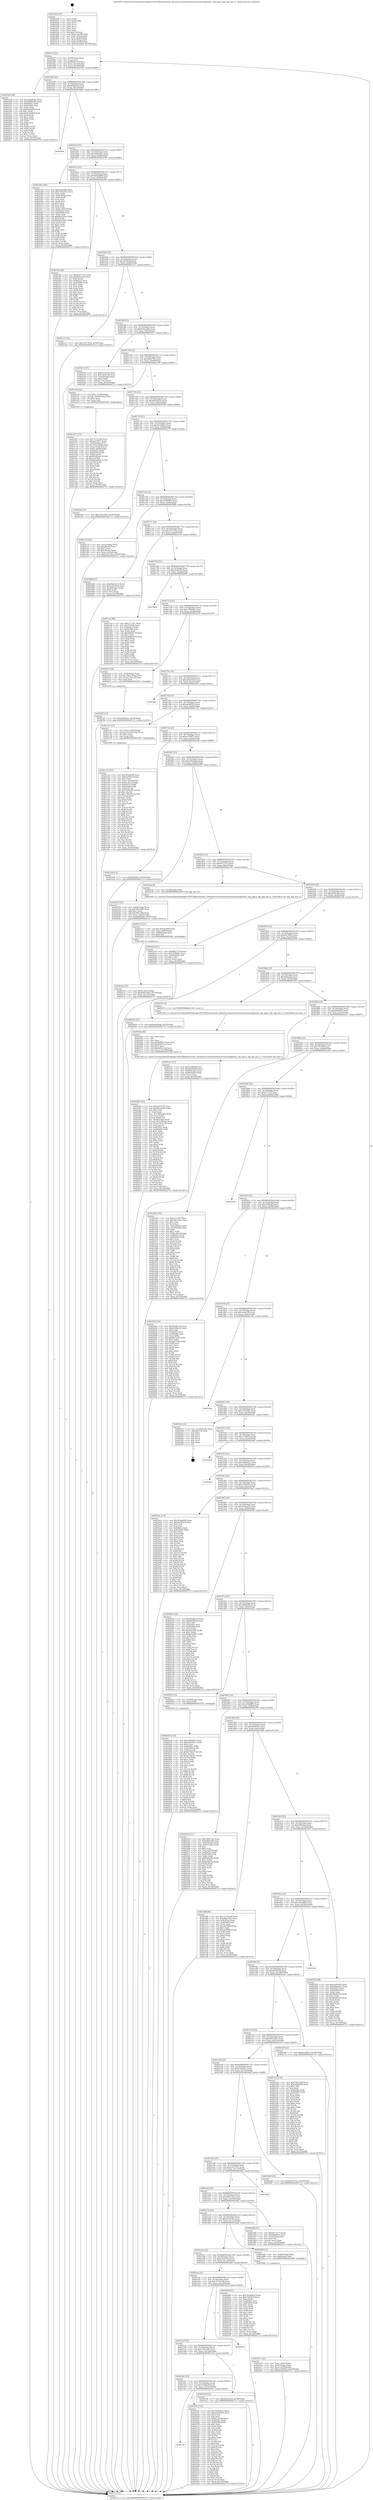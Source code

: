 digraph "0x401650" {
  label = "0x401650 (/mnt/c/Users/mathe/Desktop/tcc/POCII/binaries/extr_linuxdriversnetethernetnetronomenfpflower..nfp_app.h_nfp_app_has_tc_Final-ollvm.out::main(0))"
  labelloc = "t"
  node[shape=record]

  Entry [label="",width=0.3,height=0.3,shape=circle,fillcolor=black,style=filled]
  "0x40167f" [label="{
     0x40167f [23]\l
     | [instrs]\l
     &nbsp;&nbsp;0x40167f \<+3\>: mov -0x70(%rbp),%eax\l
     &nbsp;&nbsp;0x401682 \<+2\>: mov %eax,%ecx\l
     &nbsp;&nbsp;0x401684 \<+6\>: sub $0x88627378,%ecx\l
     &nbsp;&nbsp;0x40168a \<+3\>: mov %eax,-0x74(%rbp)\l
     &nbsp;&nbsp;0x40168d \<+3\>: mov %ecx,-0x78(%rbp)\l
     &nbsp;&nbsp;0x401690 \<+6\>: je 00000000004023d4 \<main+0xd84\>\l
  }"]
  "0x4023d4" [label="{
     0x4023d4 [88]\l
     | [instrs]\l
     &nbsp;&nbsp;0x4023d4 \<+5\>: mov $0x1bbb0da1,%eax\l
     &nbsp;&nbsp;0x4023d9 \<+5\>: mov $0x2840bc8b,%ecx\l
     &nbsp;&nbsp;0x4023de \<+7\>: mov 0x40505c,%edx\l
     &nbsp;&nbsp;0x4023e5 \<+7\>: mov 0x405060,%esi\l
     &nbsp;&nbsp;0x4023ec \<+2\>: mov %edx,%edi\l
     &nbsp;&nbsp;0x4023ee \<+6\>: sub $0xf3cbd494,%edi\l
     &nbsp;&nbsp;0x4023f4 \<+3\>: sub $0x1,%edi\l
     &nbsp;&nbsp;0x4023f7 \<+6\>: add $0xf3cbd494,%edi\l
     &nbsp;&nbsp;0x4023fd \<+3\>: imul %edi,%edx\l
     &nbsp;&nbsp;0x402400 \<+3\>: and $0x1,%edx\l
     &nbsp;&nbsp;0x402403 \<+3\>: cmp $0x0,%edx\l
     &nbsp;&nbsp;0x402406 \<+4\>: sete %r8b\l
     &nbsp;&nbsp;0x40240a \<+3\>: cmp $0xa,%esi\l
     &nbsp;&nbsp;0x40240d \<+4\>: setl %r9b\l
     &nbsp;&nbsp;0x402411 \<+3\>: mov %r8b,%r10b\l
     &nbsp;&nbsp;0x402414 \<+3\>: and %r9b,%r10b\l
     &nbsp;&nbsp;0x402417 \<+3\>: xor %r9b,%r8b\l
     &nbsp;&nbsp;0x40241a \<+3\>: or %r8b,%r10b\l
     &nbsp;&nbsp;0x40241d \<+4\>: test $0x1,%r10b\l
     &nbsp;&nbsp;0x402421 \<+3\>: cmovne %ecx,%eax\l
     &nbsp;&nbsp;0x402424 \<+3\>: mov %eax,-0x70(%rbp)\l
     &nbsp;&nbsp;0x402427 \<+5\>: jmp 0000000000402715 \<main+0x10c5\>\l
  }"]
  "0x401696" [label="{
     0x401696 [22]\l
     | [instrs]\l
     &nbsp;&nbsp;0x401696 \<+5\>: jmp 000000000040169b \<main+0x4b\>\l
     &nbsp;&nbsp;0x40169b \<+3\>: mov -0x74(%rbp),%eax\l
     &nbsp;&nbsp;0x40169e \<+5\>: sub $0x9058bc5d,%eax\l
     &nbsp;&nbsp;0x4016a3 \<+3\>: mov %eax,-0x7c(%rbp)\l
     &nbsp;&nbsp;0x4016a6 \<+6\>: je 00000000004026be \<main+0x106e\>\l
  }"]
  Exit [label="",width=0.3,height=0.3,shape=circle,fillcolor=black,style=filled,peripheries=2]
  "0x4026be" [label="{
     0x4026be\l
  }", style=dashed]
  "0x4016ac" [label="{
     0x4016ac [22]\l
     | [instrs]\l
     &nbsp;&nbsp;0x4016ac \<+5\>: jmp 00000000004016b1 \<main+0x61\>\l
     &nbsp;&nbsp;0x4016b1 \<+3\>: mov -0x74(%rbp),%eax\l
     &nbsp;&nbsp;0x4016b4 \<+5\>: sub $0x9266e6a5,%eax\l
     &nbsp;&nbsp;0x4016b9 \<+3\>: mov %eax,-0x80(%rbp)\l
     &nbsp;&nbsp;0x4016bc \<+6\>: je 000000000040235b \<main+0xd0b\>\l
  }"]
  "0x401af5" [label="{
     0x401af5\l
  }", style=dashed]
  "0x40235b" [label="{
     0x40235b [109]\l
     | [instrs]\l
     &nbsp;&nbsp;0x40235b \<+5\>: mov $0xc629c85f,%eax\l
     &nbsp;&nbsp;0x402360 \<+5\>: mov $0x739e226c,%ecx\l
     &nbsp;&nbsp;0x402365 \<+2\>: xor %edx,%edx\l
     &nbsp;&nbsp;0x402367 \<+3\>: mov -0x6c(%rbp),%esi\l
     &nbsp;&nbsp;0x40236a \<+2\>: mov %edx,%edi\l
     &nbsp;&nbsp;0x40236c \<+2\>: sub %esi,%edi\l
     &nbsp;&nbsp;0x40236e \<+2\>: mov %edx,%esi\l
     &nbsp;&nbsp;0x402370 \<+3\>: sub $0x1,%esi\l
     &nbsp;&nbsp;0x402373 \<+2\>: add %esi,%edi\l
     &nbsp;&nbsp;0x402375 \<+2\>: sub %edi,%edx\l
     &nbsp;&nbsp;0x402377 \<+3\>: mov %edx,-0x6c(%rbp)\l
     &nbsp;&nbsp;0x40237a \<+7\>: mov 0x40505c,%edx\l
     &nbsp;&nbsp;0x402381 \<+7\>: mov 0x405060,%esi\l
     &nbsp;&nbsp;0x402388 \<+2\>: mov %edx,%edi\l
     &nbsp;&nbsp;0x40238a \<+6\>: add $0x6ba192b1,%edi\l
     &nbsp;&nbsp;0x402390 \<+3\>: sub $0x1,%edi\l
     &nbsp;&nbsp;0x402393 \<+6\>: sub $0x6ba192b1,%edi\l
     &nbsp;&nbsp;0x402399 \<+3\>: imul %edi,%edx\l
     &nbsp;&nbsp;0x40239c \<+3\>: and $0x1,%edx\l
     &nbsp;&nbsp;0x40239f \<+3\>: cmp $0x0,%edx\l
     &nbsp;&nbsp;0x4023a2 \<+4\>: sete %r8b\l
     &nbsp;&nbsp;0x4023a6 \<+3\>: cmp $0xa,%esi\l
     &nbsp;&nbsp;0x4023a9 \<+4\>: setl %r9b\l
     &nbsp;&nbsp;0x4023ad \<+3\>: mov %r8b,%r10b\l
     &nbsp;&nbsp;0x4023b0 \<+3\>: and %r9b,%r10b\l
     &nbsp;&nbsp;0x4023b3 \<+3\>: xor %r9b,%r8b\l
     &nbsp;&nbsp;0x4023b6 \<+3\>: or %r8b,%r10b\l
     &nbsp;&nbsp;0x4023b9 \<+4\>: test $0x1,%r10b\l
     &nbsp;&nbsp;0x4023bd \<+3\>: cmovne %ecx,%eax\l
     &nbsp;&nbsp;0x4023c0 \<+3\>: mov %eax,-0x70(%rbp)\l
     &nbsp;&nbsp;0x4023c3 \<+5\>: jmp 0000000000402715 \<main+0x10c5\>\l
  }"]
  "0x4016c2" [label="{
     0x4016c2 [25]\l
     | [instrs]\l
     &nbsp;&nbsp;0x4016c2 \<+5\>: jmp 00000000004016c7 \<main+0x77\>\l
     &nbsp;&nbsp;0x4016c7 \<+3\>: mov -0x74(%rbp),%eax\l
     &nbsp;&nbsp;0x4016ca \<+5\>: sub $0x9b544d96,%eax\l
     &nbsp;&nbsp;0x4016cf \<+6\>: mov %eax,-0x84(%rbp)\l
     &nbsp;&nbsp;0x4016d5 \<+6\>: je 0000000000401f02 \<main+0x8b2\>\l
  }"]
  "0x40254c" [label="{
     0x40254c [141]\l
     | [instrs]\l
     &nbsp;&nbsp;0x40254c \<+5\>: mov $0x7b34b023,%eax\l
     &nbsp;&nbsp;0x402551 \<+5\>: mov $0xbb43267b,%ecx\l
     &nbsp;&nbsp;0x402556 \<+2\>: mov $0x1,%dl\l
     &nbsp;&nbsp;0x402558 \<+2\>: xor %esi,%esi\l
     &nbsp;&nbsp;0x40255a \<+7\>: movl $0x0,-0x38(%rbp)\l
     &nbsp;&nbsp;0x402561 \<+7\>: mov 0x40505c,%edi\l
     &nbsp;&nbsp;0x402568 \<+8\>: mov 0x405060,%r8d\l
     &nbsp;&nbsp;0x402570 \<+3\>: sub $0x1,%esi\l
     &nbsp;&nbsp;0x402573 \<+3\>: mov %edi,%r9d\l
     &nbsp;&nbsp;0x402576 \<+3\>: add %esi,%r9d\l
     &nbsp;&nbsp;0x402579 \<+4\>: imul %r9d,%edi\l
     &nbsp;&nbsp;0x40257d \<+3\>: and $0x1,%edi\l
     &nbsp;&nbsp;0x402580 \<+3\>: cmp $0x0,%edi\l
     &nbsp;&nbsp;0x402583 \<+4\>: sete %r10b\l
     &nbsp;&nbsp;0x402587 \<+4\>: cmp $0xa,%r8d\l
     &nbsp;&nbsp;0x40258b \<+4\>: setl %r11b\l
     &nbsp;&nbsp;0x40258f \<+3\>: mov %r10b,%bl\l
     &nbsp;&nbsp;0x402592 \<+3\>: xor $0xff,%bl\l
     &nbsp;&nbsp;0x402595 \<+3\>: mov %r11b,%r14b\l
     &nbsp;&nbsp;0x402598 \<+4\>: xor $0xff,%r14b\l
     &nbsp;&nbsp;0x40259c \<+3\>: xor $0x1,%dl\l
     &nbsp;&nbsp;0x40259f \<+3\>: mov %bl,%r15b\l
     &nbsp;&nbsp;0x4025a2 \<+4\>: and $0xff,%r15b\l
     &nbsp;&nbsp;0x4025a6 \<+3\>: and %dl,%r10b\l
     &nbsp;&nbsp;0x4025a9 \<+3\>: mov %r14b,%r12b\l
     &nbsp;&nbsp;0x4025ac \<+4\>: and $0xff,%r12b\l
     &nbsp;&nbsp;0x4025b0 \<+3\>: and %dl,%r11b\l
     &nbsp;&nbsp;0x4025b3 \<+3\>: or %r10b,%r15b\l
     &nbsp;&nbsp;0x4025b6 \<+3\>: or %r11b,%r12b\l
     &nbsp;&nbsp;0x4025b9 \<+3\>: xor %r12b,%r15b\l
     &nbsp;&nbsp;0x4025bc \<+3\>: or %r14b,%bl\l
     &nbsp;&nbsp;0x4025bf \<+3\>: xor $0xff,%bl\l
     &nbsp;&nbsp;0x4025c2 \<+3\>: or $0x1,%dl\l
     &nbsp;&nbsp;0x4025c5 \<+2\>: and %dl,%bl\l
     &nbsp;&nbsp;0x4025c7 \<+3\>: or %bl,%r15b\l
     &nbsp;&nbsp;0x4025ca \<+4\>: test $0x1,%r15b\l
     &nbsp;&nbsp;0x4025ce \<+3\>: cmovne %ecx,%eax\l
     &nbsp;&nbsp;0x4025d1 \<+3\>: mov %eax,-0x70(%rbp)\l
     &nbsp;&nbsp;0x4025d4 \<+5\>: jmp 0000000000402715 \<main+0x10c5\>\l
  }"]
  "0x401f02" [label="{
     0x401f02 [83]\l
     | [instrs]\l
     &nbsp;&nbsp;0x401f02 \<+5\>: mov $0x4cd7e7b2,%eax\l
     &nbsp;&nbsp;0x401f07 \<+5\>: mov $0xfe0eaeba,%ecx\l
     &nbsp;&nbsp;0x401f0c \<+2\>: xor %edx,%edx\l
     &nbsp;&nbsp;0x401f0e \<+7\>: mov 0x40505c,%esi\l
     &nbsp;&nbsp;0x401f15 \<+7\>: mov 0x405060,%edi\l
     &nbsp;&nbsp;0x401f1c \<+3\>: sub $0x1,%edx\l
     &nbsp;&nbsp;0x401f1f \<+3\>: mov %esi,%r8d\l
     &nbsp;&nbsp;0x401f22 \<+3\>: add %edx,%r8d\l
     &nbsp;&nbsp;0x401f25 \<+4\>: imul %r8d,%esi\l
     &nbsp;&nbsp;0x401f29 \<+3\>: and $0x1,%esi\l
     &nbsp;&nbsp;0x401f2c \<+3\>: cmp $0x0,%esi\l
     &nbsp;&nbsp;0x401f2f \<+4\>: sete %r9b\l
     &nbsp;&nbsp;0x401f33 \<+3\>: cmp $0xa,%edi\l
     &nbsp;&nbsp;0x401f36 \<+4\>: setl %r10b\l
     &nbsp;&nbsp;0x401f3a \<+3\>: mov %r9b,%r11b\l
     &nbsp;&nbsp;0x401f3d \<+3\>: and %r10b,%r11b\l
     &nbsp;&nbsp;0x401f40 \<+3\>: xor %r10b,%r9b\l
     &nbsp;&nbsp;0x401f43 \<+3\>: or %r9b,%r11b\l
     &nbsp;&nbsp;0x401f46 \<+4\>: test $0x1,%r11b\l
     &nbsp;&nbsp;0x401f4a \<+3\>: cmovne %ecx,%eax\l
     &nbsp;&nbsp;0x401f4d \<+3\>: mov %eax,-0x70(%rbp)\l
     &nbsp;&nbsp;0x401f50 \<+5\>: jmp 0000000000402715 \<main+0x10c5\>\l
  }"]
  "0x4016db" [label="{
     0x4016db [25]\l
     | [instrs]\l
     &nbsp;&nbsp;0x4016db \<+5\>: jmp 00000000004016e0 \<main+0x90\>\l
     &nbsp;&nbsp;0x4016e0 \<+3\>: mov -0x74(%rbp),%eax\l
     &nbsp;&nbsp;0x4016e3 \<+5\>: sub $0xb23f4eef,%eax\l
     &nbsp;&nbsp;0x4016e8 \<+6\>: mov %eax,-0x88(%rbp)\l
     &nbsp;&nbsp;0x4016ee \<+6\>: je 0000000000401ce1 \<main+0x691\>\l
  }"]
  "0x402438" [label="{
     0x402438 [152]\l
     | [instrs]\l
     &nbsp;&nbsp;0x402438 \<+5\>: mov $0x1bbb0da1,%ecx\l
     &nbsp;&nbsp;0x40243d \<+5\>: mov $0x4c6a95a1,%edx\l
     &nbsp;&nbsp;0x402442 \<+3\>: mov $0x1,%sil\l
     &nbsp;&nbsp;0x402445 \<+8\>: mov 0x40505c,%r8d\l
     &nbsp;&nbsp;0x40244d \<+8\>: mov 0x405060,%r9d\l
     &nbsp;&nbsp;0x402455 \<+3\>: mov %r8d,%r10d\l
     &nbsp;&nbsp;0x402458 \<+7\>: sub $0x6c79fcd7,%r10d\l
     &nbsp;&nbsp;0x40245f \<+4\>: sub $0x1,%r10d\l
     &nbsp;&nbsp;0x402463 \<+7\>: add $0x6c79fcd7,%r10d\l
     &nbsp;&nbsp;0x40246a \<+4\>: imul %r10d,%r8d\l
     &nbsp;&nbsp;0x40246e \<+4\>: and $0x1,%r8d\l
     &nbsp;&nbsp;0x402472 \<+4\>: cmp $0x0,%r8d\l
     &nbsp;&nbsp;0x402476 \<+4\>: sete %r11b\l
     &nbsp;&nbsp;0x40247a \<+4\>: cmp $0xa,%r9d\l
     &nbsp;&nbsp;0x40247e \<+3\>: setl %bl\l
     &nbsp;&nbsp;0x402481 \<+3\>: mov %r11b,%r14b\l
     &nbsp;&nbsp;0x402484 \<+4\>: xor $0xff,%r14b\l
     &nbsp;&nbsp;0x402488 \<+3\>: mov %bl,%r15b\l
     &nbsp;&nbsp;0x40248b \<+4\>: xor $0xff,%r15b\l
     &nbsp;&nbsp;0x40248f \<+4\>: xor $0x0,%sil\l
     &nbsp;&nbsp;0x402493 \<+3\>: mov %r14b,%r12b\l
     &nbsp;&nbsp;0x402496 \<+4\>: and $0x0,%r12b\l
     &nbsp;&nbsp;0x40249a \<+3\>: and %sil,%r11b\l
     &nbsp;&nbsp;0x40249d \<+3\>: mov %r15b,%r13b\l
     &nbsp;&nbsp;0x4024a0 \<+4\>: and $0x0,%r13b\l
     &nbsp;&nbsp;0x4024a4 \<+3\>: and %sil,%bl\l
     &nbsp;&nbsp;0x4024a7 \<+3\>: or %r11b,%r12b\l
     &nbsp;&nbsp;0x4024aa \<+3\>: or %bl,%r13b\l
     &nbsp;&nbsp;0x4024ad \<+3\>: xor %r13b,%r12b\l
     &nbsp;&nbsp;0x4024b0 \<+3\>: or %r15b,%r14b\l
     &nbsp;&nbsp;0x4024b3 \<+4\>: xor $0xff,%r14b\l
     &nbsp;&nbsp;0x4024b7 \<+4\>: or $0x0,%sil\l
     &nbsp;&nbsp;0x4024bb \<+3\>: and %sil,%r14b\l
     &nbsp;&nbsp;0x4024be \<+3\>: or %r14b,%r12b\l
     &nbsp;&nbsp;0x4024c1 \<+4\>: test $0x1,%r12b\l
     &nbsp;&nbsp;0x4024c5 \<+3\>: cmovne %edx,%ecx\l
     &nbsp;&nbsp;0x4024c8 \<+3\>: mov %ecx,-0x70(%rbp)\l
     &nbsp;&nbsp;0x4024cb \<+5\>: jmp 0000000000402715 \<main+0x10c5\>\l
  }"]
  "0x401ce1" [label="{
     0x401ce1 [12]\l
     | [instrs]\l
     &nbsp;&nbsp;0x401ce1 \<+7\>: movl $0xc551793a,-0x70(%rbp)\l
     &nbsp;&nbsp;0x401ce8 \<+5\>: jmp 0000000000402715 \<main+0x10c5\>\l
  }"]
  "0x4016f4" [label="{
     0x4016f4 [25]\l
     | [instrs]\l
     &nbsp;&nbsp;0x4016f4 \<+5\>: jmp 00000000004016f9 \<main+0xa9\>\l
     &nbsp;&nbsp;0x4016f9 \<+3\>: mov -0x74(%rbp),%eax\l
     &nbsp;&nbsp;0x4016fc \<+5\>: sub $0xb4222b0b,%eax\l
     &nbsp;&nbsp;0x401701 \<+6\>: mov %eax,-0x8c(%rbp)\l
     &nbsp;&nbsp;0x401707 \<+6\>: je 0000000000401b31 \<main+0x4e1\>\l
  }"]
  "0x401adc" [label="{
     0x401adc [25]\l
     | [instrs]\l
     &nbsp;&nbsp;0x401adc \<+5\>: jmp 0000000000401ae1 \<main+0x491\>\l
     &nbsp;&nbsp;0x401ae1 \<+3\>: mov -0x74(%rbp),%eax\l
     &nbsp;&nbsp;0x401ae4 \<+5\>: sub $0x73f34b3f,%eax\l
     &nbsp;&nbsp;0x401ae9 \<+6\>: mov %eax,-0x12c(%rbp)\l
     &nbsp;&nbsp;0x401aef \<+6\>: je 000000000040254c \<main+0xefc\>\l
  }"]
  "0x401b31" [label="{
     0x401b31 [27]\l
     | [instrs]\l
     &nbsp;&nbsp;0x401b31 \<+5\>: mov $0x641fa70e,%eax\l
     &nbsp;&nbsp;0x401b36 \<+5\>: mov $0x14eda7fd,%ecx\l
     &nbsp;&nbsp;0x401b3b \<+3\>: mov -0x34(%rbp),%edx\l
     &nbsp;&nbsp;0x401b3e \<+3\>: cmp $0x2,%edx\l
     &nbsp;&nbsp;0x401b41 \<+3\>: cmovne %ecx,%eax\l
     &nbsp;&nbsp;0x401b44 \<+3\>: mov %eax,-0x70(%rbp)\l
     &nbsp;&nbsp;0x401b47 \<+5\>: jmp 0000000000402715 \<main+0x10c5\>\l
  }"]
  "0x40170d" [label="{
     0x40170d [25]\l
     | [instrs]\l
     &nbsp;&nbsp;0x40170d \<+5\>: jmp 0000000000401712 \<main+0xc2\>\l
     &nbsp;&nbsp;0x401712 \<+3\>: mov -0x74(%rbp),%eax\l
     &nbsp;&nbsp;0x401715 \<+5\>: sub $0xb9fee78a,%eax\l
     &nbsp;&nbsp;0x40171a \<+6\>: mov %eax,-0x90(%rbp)\l
     &nbsp;&nbsp;0x401720 \<+6\>: je 0000000000401e50 \<main+0x800\>\l
  }"]
  "0x402715" [label="{
     0x402715 [5]\l
     | [instrs]\l
     &nbsp;&nbsp;0x402715 \<+5\>: jmp 000000000040167f \<main+0x2f\>\l
  }"]
  "0x401650" [label="{
     0x401650 [47]\l
     | [instrs]\l
     &nbsp;&nbsp;0x401650 \<+1\>: push %rbp\l
     &nbsp;&nbsp;0x401651 \<+3\>: mov %rsp,%rbp\l
     &nbsp;&nbsp;0x401654 \<+2\>: push %r15\l
     &nbsp;&nbsp;0x401656 \<+2\>: push %r14\l
     &nbsp;&nbsp;0x401658 \<+2\>: push %r13\l
     &nbsp;&nbsp;0x40165a \<+2\>: push %r12\l
     &nbsp;&nbsp;0x40165c \<+1\>: push %rbx\l
     &nbsp;&nbsp;0x40165d \<+7\>: sub $0x118,%rsp\l
     &nbsp;&nbsp;0x401664 \<+7\>: movl $0x0,-0x38(%rbp)\l
     &nbsp;&nbsp;0x40166b \<+3\>: mov %edi,-0x3c(%rbp)\l
     &nbsp;&nbsp;0x40166e \<+4\>: mov %rsi,-0x48(%rbp)\l
     &nbsp;&nbsp;0x401672 \<+3\>: mov -0x3c(%rbp),%edi\l
     &nbsp;&nbsp;0x401675 \<+3\>: mov %edi,-0x34(%rbp)\l
     &nbsp;&nbsp;0x401678 \<+7\>: movl $0xb4222b0b,-0x70(%rbp)\l
  }"]
  "0x4023c8" [label="{
     0x4023c8 [12]\l
     | [instrs]\l
     &nbsp;&nbsp;0x4023c8 \<+7\>: movl $0x4b65aa93,-0x70(%rbp)\l
     &nbsp;&nbsp;0x4023cf \<+5\>: jmp 0000000000402715 \<main+0x10c5\>\l
  }"]
  "0x401e50" [label="{
     0x401e50 [23]\l
     | [instrs]\l
     &nbsp;&nbsp;0x401e50 \<+7\>: movl $0x1,-0x60(%rbp)\l
     &nbsp;&nbsp;0x401e57 \<+4\>: movslq -0x60(%rbp),%rax\l
     &nbsp;&nbsp;0x401e5b \<+4\>: shl $0x3,%rax\l
     &nbsp;&nbsp;0x401e5f \<+3\>: mov %rax,%rdi\l
     &nbsp;&nbsp;0x401e62 \<+5\>: call 0000000000401050 \<malloc@plt\>\l
     | [calls]\l
     &nbsp;&nbsp;0x401050 \{1\} (unknown)\l
  }"]
  "0x401726" [label="{
     0x401726 [25]\l
     | [instrs]\l
     &nbsp;&nbsp;0x401726 \<+5\>: jmp 000000000040172b \<main+0xdb\>\l
     &nbsp;&nbsp;0x40172b \<+3\>: mov -0x74(%rbp),%eax\l
     &nbsp;&nbsp;0x40172e \<+5\>: sub $0xbb43267b,%eax\l
     &nbsp;&nbsp;0x401733 \<+6\>: mov %eax,-0x94(%rbp)\l
     &nbsp;&nbsp;0x401739 \<+6\>: je 00000000004025d9 \<main+0xf89\>\l
  }"]
  "0x401ac3" [label="{
     0x401ac3 [25]\l
     | [instrs]\l
     &nbsp;&nbsp;0x401ac3 \<+5\>: jmp 0000000000401ac8 \<main+0x478\>\l
     &nbsp;&nbsp;0x401ac8 \<+3\>: mov -0x74(%rbp),%eax\l
     &nbsp;&nbsp;0x401acb \<+5\>: sub $0x739e226c,%eax\l
     &nbsp;&nbsp;0x401ad0 \<+6\>: mov %eax,-0x128(%rbp)\l
     &nbsp;&nbsp;0x401ad6 \<+6\>: je 00000000004023c8 \<main+0xd78\>\l
  }"]
  "0x4025d9" [label="{
     0x4025d9 [12]\l
     | [instrs]\l
     &nbsp;&nbsp;0x4025d9 \<+7\>: movl $0x150c5045,-0x70(%rbp)\l
     &nbsp;&nbsp;0x4025e0 \<+5\>: jmp 0000000000402715 \<main+0x10c5\>\l
  }"]
  "0x40173f" [label="{
     0x40173f [25]\l
     | [instrs]\l
     &nbsp;&nbsp;0x40173f \<+5\>: jmp 0000000000401744 \<main+0xf4\>\l
     &nbsp;&nbsp;0x401744 \<+3\>: mov -0x74(%rbp),%eax\l
     &nbsp;&nbsp;0x401747 \<+5\>: sub $0xbbcb9fe3,%eax\l
     &nbsp;&nbsp;0x40174c \<+6\>: mov %eax,-0x98(%rbp)\l
     &nbsp;&nbsp;0x401752 \<+6\>: je 000000000040217b \<main+0xb2b\>\l
  }"]
  "0x402634" [label="{
     0x402634\l
  }", style=dashed]
  "0x40217b" [label="{
     0x40217b [31]\l
     | [instrs]\l
     &nbsp;&nbsp;0x40217b \<+3\>: mov -0x5c(%rbp),%eax\l
     &nbsp;&nbsp;0x40217e \<+5\>: sub $0xcfffcaf3,%eax\l
     &nbsp;&nbsp;0x402183 \<+3\>: add $0x1,%eax\l
     &nbsp;&nbsp;0x402186 \<+5\>: add $0xcfffcaf3,%eax\l
     &nbsp;&nbsp;0x40218b \<+3\>: mov %eax,-0x5c(%rbp)\l
     &nbsp;&nbsp;0x40218e \<+7\>: movl $0xc551793a,-0x70(%rbp)\l
     &nbsp;&nbsp;0x402195 \<+5\>: jmp 0000000000402715 \<main+0x10c5\>\l
  }"]
  "0x401758" [label="{
     0x401758 [25]\l
     | [instrs]\l
     &nbsp;&nbsp;0x401758 \<+5\>: jmp 000000000040175d \<main+0x10d\>\l
     &nbsp;&nbsp;0x40175d \<+3\>: mov -0x74(%rbp),%eax\l
     &nbsp;&nbsp;0x401760 \<+5\>: sub $0xc1556465,%eax\l
     &nbsp;&nbsp;0x401765 \<+6\>: mov %eax,-0x9c(%rbp)\l
     &nbsp;&nbsp;0x40176b \<+6\>: je 0000000000401b86 \<main+0x536\>\l
  }"]
  "0x401aaa" [label="{
     0x401aaa [25]\l
     | [instrs]\l
     &nbsp;&nbsp;0x401aaa \<+5\>: jmp 0000000000401aaf \<main+0x45f\>\l
     &nbsp;&nbsp;0x401aaf \<+3\>: mov -0x74(%rbp),%eax\l
     &nbsp;&nbsp;0x401ab2 \<+5\>: sub $0x72733cd8,%eax\l
     &nbsp;&nbsp;0x401ab7 \<+6\>: mov %eax,-0x124(%rbp)\l
     &nbsp;&nbsp;0x401abd \<+6\>: je 0000000000402634 \<main+0xfe4\>\l
  }"]
  "0x401b86" [label="{
     0x401b86 [27]\l
     | [instrs]\l
     &nbsp;&nbsp;0x401b86 \<+5\>: mov $0xd5b01b30,%eax\l
     &nbsp;&nbsp;0x401b8b \<+5\>: mov $0x232629cb,%ecx\l
     &nbsp;&nbsp;0x401b90 \<+3\>: mov -0x30(%rbp),%edx\l
     &nbsp;&nbsp;0x401b93 \<+3\>: cmp $0x0,%edx\l
     &nbsp;&nbsp;0x401b96 \<+3\>: cmove %ecx,%eax\l
     &nbsp;&nbsp;0x401b99 \<+3\>: mov %eax,-0x70(%rbp)\l
     &nbsp;&nbsp;0x401b9c \<+5\>: jmp 0000000000402715 \<main+0x10c5\>\l
  }"]
  "0x401771" [label="{
     0x401771 [25]\l
     | [instrs]\l
     &nbsp;&nbsp;0x401771 \<+5\>: jmp 0000000000401776 \<main+0x126\>\l
     &nbsp;&nbsp;0x401776 \<+3\>: mov -0x74(%rbp),%eax\l
     &nbsp;&nbsp;0x401779 \<+5\>: sub $0xc551793a,%eax\l
     &nbsp;&nbsp;0x40177e \<+6\>: mov %eax,-0xa0(%rbp)\l
     &nbsp;&nbsp;0x401784 \<+6\>: je 0000000000401ced \<main+0x69d\>\l
  }"]
  "0x4024f9" [label="{
     0x4024f9 [83]\l
     | [instrs]\l
     &nbsp;&nbsp;0x4024f9 \<+5\>: mov $0x7b34b023,%eax\l
     &nbsp;&nbsp;0x4024fe \<+5\>: mov $0x73f34b3f,%ecx\l
     &nbsp;&nbsp;0x402503 \<+2\>: xor %edx,%edx\l
     &nbsp;&nbsp;0x402505 \<+7\>: mov 0x40505c,%esi\l
     &nbsp;&nbsp;0x40250c \<+7\>: mov 0x405060,%edi\l
     &nbsp;&nbsp;0x402513 \<+3\>: sub $0x1,%edx\l
     &nbsp;&nbsp;0x402516 \<+3\>: mov %esi,%r8d\l
     &nbsp;&nbsp;0x402519 \<+3\>: add %edx,%r8d\l
     &nbsp;&nbsp;0x40251c \<+4\>: imul %r8d,%esi\l
     &nbsp;&nbsp;0x402520 \<+3\>: and $0x1,%esi\l
     &nbsp;&nbsp;0x402523 \<+3\>: cmp $0x0,%esi\l
     &nbsp;&nbsp;0x402526 \<+4\>: sete %r9b\l
     &nbsp;&nbsp;0x40252a \<+3\>: cmp $0xa,%edi\l
     &nbsp;&nbsp;0x40252d \<+4\>: setl %r10b\l
     &nbsp;&nbsp;0x402531 \<+3\>: mov %r9b,%r11b\l
     &nbsp;&nbsp;0x402534 \<+3\>: and %r10b,%r11b\l
     &nbsp;&nbsp;0x402537 \<+3\>: xor %r10b,%r9b\l
     &nbsp;&nbsp;0x40253a \<+3\>: or %r9b,%r11b\l
     &nbsp;&nbsp;0x40253d \<+4\>: test $0x1,%r11b\l
     &nbsp;&nbsp;0x402541 \<+3\>: cmovne %ecx,%eax\l
     &nbsp;&nbsp;0x402544 \<+3\>: mov %eax,-0x70(%rbp)\l
     &nbsp;&nbsp;0x402547 \<+5\>: jmp 0000000000402715 \<main+0x10c5\>\l
  }"]
  "0x401ced" [label="{
     0x401ced [88]\l
     | [instrs]\l
     &nbsp;&nbsp;0x401ced \<+5\>: mov $0xa7172f7,%eax\l
     &nbsp;&nbsp;0x401cf2 \<+5\>: mov $0x753384,%ecx\l
     &nbsp;&nbsp;0x401cf7 \<+7\>: mov 0x40505c,%edx\l
     &nbsp;&nbsp;0x401cfe \<+7\>: mov 0x405060,%esi\l
     &nbsp;&nbsp;0x401d05 \<+2\>: mov %edx,%edi\l
     &nbsp;&nbsp;0x401d07 \<+6\>: sub $0x90d6e279,%edi\l
     &nbsp;&nbsp;0x401d0d \<+3\>: sub $0x1,%edi\l
     &nbsp;&nbsp;0x401d10 \<+6\>: add $0x90d6e279,%edi\l
     &nbsp;&nbsp;0x401d16 \<+3\>: imul %edi,%edx\l
     &nbsp;&nbsp;0x401d19 \<+3\>: and $0x1,%edx\l
     &nbsp;&nbsp;0x401d1c \<+3\>: cmp $0x0,%edx\l
     &nbsp;&nbsp;0x401d1f \<+4\>: sete %r8b\l
     &nbsp;&nbsp;0x401d23 \<+3\>: cmp $0xa,%esi\l
     &nbsp;&nbsp;0x401d26 \<+4\>: setl %r9b\l
     &nbsp;&nbsp;0x401d2a \<+3\>: mov %r8b,%r10b\l
     &nbsp;&nbsp;0x401d2d \<+3\>: and %r9b,%r10b\l
     &nbsp;&nbsp;0x401d30 \<+3\>: xor %r9b,%r8b\l
     &nbsp;&nbsp;0x401d33 \<+3\>: or %r8b,%r10b\l
     &nbsp;&nbsp;0x401d36 \<+4\>: test $0x1,%r10b\l
     &nbsp;&nbsp;0x401d3a \<+3\>: cmovne %ecx,%eax\l
     &nbsp;&nbsp;0x401d3d \<+3\>: mov %eax,-0x70(%rbp)\l
     &nbsp;&nbsp;0x401d40 \<+5\>: jmp 0000000000402715 \<main+0x10c5\>\l
  }"]
  "0x40178a" [label="{
     0x40178a [25]\l
     | [instrs]\l
     &nbsp;&nbsp;0x40178a \<+5\>: jmp 000000000040178f \<main+0x13f\>\l
     &nbsp;&nbsp;0x40178f \<+3\>: mov -0x74(%rbp),%eax\l
     &nbsp;&nbsp;0x401792 \<+5\>: sub $0xc629c85f,%eax\l
     &nbsp;&nbsp;0x401797 \<+6\>: mov %eax,-0xa4(%rbp)\l
     &nbsp;&nbsp;0x40179d \<+6\>: je 00000000004026d6 \<main+0x1086\>\l
  }"]
  "0x4022f7" [label="{
     0x4022f7 [12]\l
     | [instrs]\l
     &nbsp;&nbsp;0x4022f7 \<+7\>: movl $0x2f82bfac,-0x70(%rbp)\l
     &nbsp;&nbsp;0x4022fe \<+5\>: jmp 0000000000402715 \<main+0x10c5\>\l
  }"]
  "0x4026d6" [label="{
     0x4026d6\l
  }", style=dashed]
  "0x4017a3" [label="{
     0x4017a3 [25]\l
     | [instrs]\l
     &nbsp;&nbsp;0x4017a3 \<+5\>: jmp 00000000004017a8 \<main+0x158\>\l
     &nbsp;&nbsp;0x4017a8 \<+3\>: mov -0x74(%rbp),%eax\l
     &nbsp;&nbsp;0x4017ab \<+5\>: sub $0xc7960f91,%eax\l
     &nbsp;&nbsp;0x4017b0 \<+6\>: mov %eax,-0xa8(%rbp)\l
     &nbsp;&nbsp;0x4017b6 \<+6\>: je 00000000004022e3 \<main+0xc93\>\l
  }"]
  "0x4021ba" [label="{
     0x4021ba [25]\l
     | [instrs]\l
     &nbsp;&nbsp;0x4021ba \<+7\>: movl $0x0,-0x6c(%rbp)\l
     &nbsp;&nbsp;0x4021c1 \<+7\>: movl $0x4b65aa93,-0x70(%rbp)\l
     &nbsp;&nbsp;0x4021c8 \<+6\>: mov %eax,-0x13c(%rbp)\l
     &nbsp;&nbsp;0x4021ce \<+5\>: jmp 0000000000402715 \<main+0x10c5\>\l
  }"]
  "0x4022e3" [label="{
     0x4022e3 [20]\l
     | [instrs]\l
     &nbsp;&nbsp;0x4022e3 \<+4\>: mov -0x58(%rbp),%rax\l
     &nbsp;&nbsp;0x4022e7 \<+4\>: movslq -0x6c(%rbp),%rcx\l
     &nbsp;&nbsp;0x4022eb \<+4\>: mov (%rax,%rcx,8),%rax\l
     &nbsp;&nbsp;0x4022ef \<+3\>: mov %rax,%rdi\l
     &nbsp;&nbsp;0x4022f2 \<+5\>: call 0000000000401030 \<free@plt\>\l
     | [calls]\l
     &nbsp;&nbsp;0x401030 \{1\} (unknown)\l
  }"]
  "0x4017bc" [label="{
     0x4017bc [25]\l
     | [instrs]\l
     &nbsp;&nbsp;0x4017bc \<+5\>: jmp 00000000004017c1 \<main+0x171\>\l
     &nbsp;&nbsp;0x4017c1 \<+3\>: mov -0x74(%rbp),%eax\l
     &nbsp;&nbsp;0x4017c4 \<+5\>: sub $0xd5b01b30,%eax\l
     &nbsp;&nbsp;0x4017c9 \<+6\>: mov %eax,-0xac(%rbp)\l
     &nbsp;&nbsp;0x4017cf \<+6\>: je 00000000004024dc \<main+0xe8c\>\l
  }"]
  "0x4021a3" [label="{
     0x4021a3 [23]\l
     | [instrs]\l
     &nbsp;&nbsp;0x4021a3 \<+10\>: movabs $0x4030b6,%rdi\l
     &nbsp;&nbsp;0x4021ad \<+3\>: mov %eax,-0x68(%rbp)\l
     &nbsp;&nbsp;0x4021b0 \<+3\>: mov -0x68(%rbp),%esi\l
     &nbsp;&nbsp;0x4021b3 \<+2\>: mov $0x0,%al\l
     &nbsp;&nbsp;0x4021b5 \<+5\>: call 0000000000401040 \<printf@plt\>\l
     | [calls]\l
     &nbsp;&nbsp;0x401040 \{1\} (unknown)\l
  }"]
  "0x4024dc" [label="{
     0x4024dc\l
  }", style=dashed]
  "0x4017d5" [label="{
     0x4017d5 [25]\l
     | [instrs]\l
     &nbsp;&nbsp;0x4017d5 \<+5\>: jmp 00000000004017da \<main+0x18a\>\l
     &nbsp;&nbsp;0x4017da \<+3\>: mov -0x74(%rbp),%eax\l
     &nbsp;&nbsp;0x4017dd \<+5\>: sub $0xde445fc4,%eax\l
     &nbsp;&nbsp;0x4017e2 \<+6\>: mov %eax,-0xb0(%rbp)\l
     &nbsp;&nbsp;0x4017e8 \<+6\>: je 0000000000401c27 \<main+0x5d7\>\l
  }"]
  "0x401f82" [label="{
     0x401f82 [162]\l
     | [instrs]\l
     &nbsp;&nbsp;0x401f82 \<+5\>: mov $0x4cd7e7b2,%ecx\l
     &nbsp;&nbsp;0x401f87 \<+5\>: mov $0xf81c0858,%edx\l
     &nbsp;&nbsp;0x401f8c \<+3\>: mov $0x1,%sil\l
     &nbsp;&nbsp;0x401f8f \<+2\>: xor %edi,%edi\l
     &nbsp;&nbsp;0x401f91 \<+7\>: mov -0x138(%rbp),%r8d\l
     &nbsp;&nbsp;0x401f98 \<+4\>: imul %eax,%r8d\l
     &nbsp;&nbsp;0x401f9c \<+3\>: movslq %r8d,%r9\l
     &nbsp;&nbsp;0x401f9f \<+4\>: mov -0x58(%rbp),%r10\l
     &nbsp;&nbsp;0x401fa3 \<+4\>: movslq -0x5c(%rbp),%r11\l
     &nbsp;&nbsp;0x401fa7 \<+4\>: mov (%r10,%r11,8),%r10\l
     &nbsp;&nbsp;0x401fab \<+3\>: mov %r9,(%r10)\l
     &nbsp;&nbsp;0x401fae \<+7\>: mov 0x40505c,%eax\l
     &nbsp;&nbsp;0x401fb5 \<+8\>: mov 0x405060,%r8d\l
     &nbsp;&nbsp;0x401fbd \<+3\>: sub $0x1,%edi\l
     &nbsp;&nbsp;0x401fc0 \<+2\>: mov %eax,%ebx\l
     &nbsp;&nbsp;0x401fc2 \<+2\>: add %edi,%ebx\l
     &nbsp;&nbsp;0x401fc4 \<+3\>: imul %ebx,%eax\l
     &nbsp;&nbsp;0x401fc7 \<+3\>: and $0x1,%eax\l
     &nbsp;&nbsp;0x401fca \<+3\>: cmp $0x0,%eax\l
     &nbsp;&nbsp;0x401fcd \<+4\>: sete %r14b\l
     &nbsp;&nbsp;0x401fd1 \<+4\>: cmp $0xa,%r8d\l
     &nbsp;&nbsp;0x401fd5 \<+4\>: setl %r15b\l
     &nbsp;&nbsp;0x401fd9 \<+3\>: mov %r14b,%r12b\l
     &nbsp;&nbsp;0x401fdc \<+4\>: xor $0xff,%r12b\l
     &nbsp;&nbsp;0x401fe0 \<+3\>: mov %r15b,%r13b\l
     &nbsp;&nbsp;0x401fe3 \<+4\>: xor $0xff,%r13b\l
     &nbsp;&nbsp;0x401fe7 \<+4\>: xor $0x1,%sil\l
     &nbsp;&nbsp;0x401feb \<+3\>: mov %r12b,%al\l
     &nbsp;&nbsp;0x401fee \<+2\>: and $0xff,%al\l
     &nbsp;&nbsp;0x401ff0 \<+3\>: and %sil,%r14b\l
     &nbsp;&nbsp;0x401ff3 \<+3\>: mov %r13b,%dil\l
     &nbsp;&nbsp;0x401ff6 \<+4\>: and $0xff,%dil\l
     &nbsp;&nbsp;0x401ffa \<+3\>: and %sil,%r15b\l
     &nbsp;&nbsp;0x401ffd \<+3\>: or %r14b,%al\l
     &nbsp;&nbsp;0x402000 \<+3\>: or %r15b,%dil\l
     &nbsp;&nbsp;0x402003 \<+3\>: xor %dil,%al\l
     &nbsp;&nbsp;0x402006 \<+3\>: or %r13b,%r12b\l
     &nbsp;&nbsp;0x402009 \<+4\>: xor $0xff,%r12b\l
     &nbsp;&nbsp;0x40200d \<+4\>: or $0x1,%sil\l
     &nbsp;&nbsp;0x402011 \<+3\>: and %sil,%r12b\l
     &nbsp;&nbsp;0x402014 \<+3\>: or %r12b,%al\l
     &nbsp;&nbsp;0x402017 \<+2\>: test $0x1,%al\l
     &nbsp;&nbsp;0x402019 \<+3\>: cmovne %edx,%ecx\l
     &nbsp;&nbsp;0x40201c \<+3\>: mov %ecx,-0x70(%rbp)\l
     &nbsp;&nbsp;0x40201f \<+5\>: jmp 0000000000402715 \<main+0x10c5\>\l
  }"]
  "0x401c27" [label="{
     0x401c27 [23]\l
     | [instrs]\l
     &nbsp;&nbsp;0x401c27 \<+7\>: movl $0x1,-0x50(%rbp)\l
     &nbsp;&nbsp;0x401c2e \<+4\>: movslq -0x50(%rbp),%rax\l
     &nbsp;&nbsp;0x401c32 \<+4\>: shl $0x3,%rax\l
     &nbsp;&nbsp;0x401c36 \<+3\>: mov %rax,%rdi\l
     &nbsp;&nbsp;0x401c39 \<+5\>: call 0000000000401050 \<malloc@plt\>\l
     | [calls]\l
     &nbsp;&nbsp;0x401050 \{1\} (unknown)\l
  }"]
  "0x4017ee" [label="{
     0x4017ee [25]\l
     | [instrs]\l
     &nbsp;&nbsp;0x4017ee \<+5\>: jmp 00000000004017f3 \<main+0x1a3\>\l
     &nbsp;&nbsp;0x4017f3 \<+3\>: mov -0x74(%rbp),%eax\l
     &nbsp;&nbsp;0x4017f6 \<+5\>: sub $0xea178f7c,%eax\l
     &nbsp;&nbsp;0x4017fb \<+6\>: mov %eax,-0xb4(%rbp)\l
     &nbsp;&nbsp;0x401801 \<+6\>: je 0000000000401edb \<main+0x88b\>\l
  }"]
  "0x401f5a" [label="{
     0x401f5a [40]\l
     | [instrs]\l
     &nbsp;&nbsp;0x401f5a \<+5\>: mov $0x2,%ecx\l
     &nbsp;&nbsp;0x401f5f \<+1\>: cltd\l
     &nbsp;&nbsp;0x401f60 \<+2\>: idiv %ecx\l
     &nbsp;&nbsp;0x401f62 \<+6\>: imul $0xfffffffe,%edx,%ecx\l
     &nbsp;&nbsp;0x401f68 \<+6\>: add $0x6a65c10a,%ecx\l
     &nbsp;&nbsp;0x401f6e \<+3\>: add $0x1,%ecx\l
     &nbsp;&nbsp;0x401f71 \<+6\>: sub $0x6a65c10a,%ecx\l
     &nbsp;&nbsp;0x401f77 \<+6\>: mov %ecx,-0x138(%rbp)\l
     &nbsp;&nbsp;0x401f7d \<+5\>: call 0000000000401160 \<next_i\>\l
     | [calls]\l
     &nbsp;&nbsp;0x401160 \{1\} (/mnt/c/Users/mathe/Desktop/tcc/POCII/binaries/extr_linuxdriversnetethernetnetronomenfpflower..nfp_app.h_nfp_app_has_tc_Final-ollvm.out::next_i)\l
  }"]
  "0x401edb" [label="{
     0x401edb [12]\l
     | [instrs]\l
     &nbsp;&nbsp;0x401edb \<+7\>: movl $0xffe0b46d,-0x70(%rbp)\l
     &nbsp;&nbsp;0x401ee2 \<+5\>: jmp 0000000000402715 \<main+0x10c5\>\l
  }"]
  "0x401807" [label="{
     0x401807 [25]\l
     | [instrs]\l
     &nbsp;&nbsp;0x401807 \<+5\>: jmp 000000000040180c \<main+0x1bc\>\l
     &nbsp;&nbsp;0x40180c \<+3\>: mov -0x74(%rbp),%eax\l
     &nbsp;&nbsp;0x40180f \<+5\>: sub $0xea920dab,%eax\l
     &nbsp;&nbsp;0x401814 \<+6\>: mov %eax,-0xb8(%rbp)\l
     &nbsp;&nbsp;0x40181a \<+6\>: je 0000000000402030 \<main+0x9e0\>\l
  }"]
  "0x401e67" [label="{
     0x401e67 [116]\l
     | [instrs]\l
     &nbsp;&nbsp;0x401e67 \<+5\>: mov $0x72733cd8,%ecx\l
     &nbsp;&nbsp;0x401e6c \<+5\>: mov $0xea178f7c,%edx\l
     &nbsp;&nbsp;0x401e71 \<+4\>: mov -0x58(%rbp),%rdi\l
     &nbsp;&nbsp;0x401e75 \<+4\>: movslq -0x5c(%rbp),%rsi\l
     &nbsp;&nbsp;0x401e79 \<+4\>: mov %rax,(%rdi,%rsi,8)\l
     &nbsp;&nbsp;0x401e7d \<+7\>: movl $0x0,-0x64(%rbp)\l
     &nbsp;&nbsp;0x401e84 \<+8\>: mov 0x40505c,%r8d\l
     &nbsp;&nbsp;0x401e8c \<+8\>: mov 0x405060,%r9d\l
     &nbsp;&nbsp;0x401e94 \<+3\>: mov %r8d,%r10d\l
     &nbsp;&nbsp;0x401e97 \<+7\>: sub $0x8f248bc0,%r10d\l
     &nbsp;&nbsp;0x401e9e \<+4\>: sub $0x1,%r10d\l
     &nbsp;&nbsp;0x401ea2 \<+7\>: add $0x8f248bc0,%r10d\l
     &nbsp;&nbsp;0x401ea9 \<+4\>: imul %r10d,%r8d\l
     &nbsp;&nbsp;0x401ead \<+4\>: and $0x1,%r8d\l
     &nbsp;&nbsp;0x401eb1 \<+4\>: cmp $0x0,%r8d\l
     &nbsp;&nbsp;0x401eb5 \<+4\>: sete %r11b\l
     &nbsp;&nbsp;0x401eb9 \<+4\>: cmp $0xa,%r9d\l
     &nbsp;&nbsp;0x401ebd \<+3\>: setl %bl\l
     &nbsp;&nbsp;0x401ec0 \<+3\>: mov %r11b,%r14b\l
     &nbsp;&nbsp;0x401ec3 \<+3\>: and %bl,%r14b\l
     &nbsp;&nbsp;0x401ec6 \<+3\>: xor %bl,%r11b\l
     &nbsp;&nbsp;0x401ec9 \<+3\>: or %r11b,%r14b\l
     &nbsp;&nbsp;0x401ecc \<+4\>: test $0x1,%r14b\l
     &nbsp;&nbsp;0x401ed0 \<+3\>: cmovne %edx,%ecx\l
     &nbsp;&nbsp;0x401ed3 \<+3\>: mov %ecx,-0x70(%rbp)\l
     &nbsp;&nbsp;0x401ed6 \<+5\>: jmp 0000000000402715 \<main+0x10c5\>\l
  }"]
  "0x402030" [label="{
     0x402030 [31]\l
     | [instrs]\l
     &nbsp;&nbsp;0x402030 \<+3\>: mov -0x64(%rbp),%eax\l
     &nbsp;&nbsp;0x402033 \<+5\>: sub $0x5f6cc584,%eax\l
     &nbsp;&nbsp;0x402038 \<+3\>: add $0x1,%eax\l
     &nbsp;&nbsp;0x40203b \<+5\>: add $0x5f6cc584,%eax\l
     &nbsp;&nbsp;0x402040 \<+3\>: mov %eax,-0x64(%rbp)\l
     &nbsp;&nbsp;0x402043 \<+7\>: movl $0xffe0b46d,-0x70(%rbp)\l
     &nbsp;&nbsp;0x40204a \<+5\>: jmp 0000000000402715 \<main+0x10c5\>\l
  }"]
  "0x401820" [label="{
     0x401820 [25]\l
     | [instrs]\l
     &nbsp;&nbsp;0x401820 \<+5\>: jmp 0000000000401825 \<main+0x1d5\>\l
     &nbsp;&nbsp;0x401825 \<+3\>: mov -0x74(%rbp),%eax\l
     &nbsp;&nbsp;0x401828 \<+5\>: sub $0xef271273,%eax\l
     &nbsp;&nbsp;0x40182d \<+6\>: mov %eax,-0xbc(%rbp)\l
     &nbsp;&nbsp;0x401833 \<+6\>: je 000000000040219a \<main+0xb4a\>\l
  }"]
  "0x401c3e" [label="{
     0x401c3e [163]\l
     | [instrs]\l
     &nbsp;&nbsp;0x401c3e \<+5\>: mov $0x303a4b90,%ecx\l
     &nbsp;&nbsp;0x401c43 \<+5\>: mov $0xb23f4eef,%edx\l
     &nbsp;&nbsp;0x401c48 \<+3\>: mov $0x1,%sil\l
     &nbsp;&nbsp;0x401c4b \<+4\>: mov %rax,-0x58(%rbp)\l
     &nbsp;&nbsp;0x401c4f \<+7\>: movl $0x0,-0x5c(%rbp)\l
     &nbsp;&nbsp;0x401c56 \<+8\>: mov 0x40505c,%r8d\l
     &nbsp;&nbsp;0x401c5e \<+8\>: mov 0x405060,%r9d\l
     &nbsp;&nbsp;0x401c66 \<+3\>: mov %r8d,%r10d\l
     &nbsp;&nbsp;0x401c69 \<+7\>: add $0x170614f5,%r10d\l
     &nbsp;&nbsp;0x401c70 \<+4\>: sub $0x1,%r10d\l
     &nbsp;&nbsp;0x401c74 \<+7\>: sub $0x170614f5,%r10d\l
     &nbsp;&nbsp;0x401c7b \<+4\>: imul %r10d,%r8d\l
     &nbsp;&nbsp;0x401c7f \<+4\>: and $0x1,%r8d\l
     &nbsp;&nbsp;0x401c83 \<+4\>: cmp $0x0,%r8d\l
     &nbsp;&nbsp;0x401c87 \<+4\>: sete %r11b\l
     &nbsp;&nbsp;0x401c8b \<+4\>: cmp $0xa,%r9d\l
     &nbsp;&nbsp;0x401c8f \<+3\>: setl %bl\l
     &nbsp;&nbsp;0x401c92 \<+3\>: mov %r11b,%r14b\l
     &nbsp;&nbsp;0x401c95 \<+4\>: xor $0xff,%r14b\l
     &nbsp;&nbsp;0x401c99 \<+3\>: mov %bl,%r15b\l
     &nbsp;&nbsp;0x401c9c \<+4\>: xor $0xff,%r15b\l
     &nbsp;&nbsp;0x401ca0 \<+4\>: xor $0x0,%sil\l
     &nbsp;&nbsp;0x401ca4 \<+3\>: mov %r14b,%r12b\l
     &nbsp;&nbsp;0x401ca7 \<+4\>: and $0x0,%r12b\l
     &nbsp;&nbsp;0x401cab \<+3\>: and %sil,%r11b\l
     &nbsp;&nbsp;0x401cae \<+3\>: mov %r15b,%r13b\l
     &nbsp;&nbsp;0x401cb1 \<+4\>: and $0x0,%r13b\l
     &nbsp;&nbsp;0x401cb5 \<+3\>: and %sil,%bl\l
     &nbsp;&nbsp;0x401cb8 \<+3\>: or %r11b,%r12b\l
     &nbsp;&nbsp;0x401cbb \<+3\>: or %bl,%r13b\l
     &nbsp;&nbsp;0x401cbe \<+3\>: xor %r13b,%r12b\l
     &nbsp;&nbsp;0x401cc1 \<+3\>: or %r15b,%r14b\l
     &nbsp;&nbsp;0x401cc4 \<+4\>: xor $0xff,%r14b\l
     &nbsp;&nbsp;0x401cc8 \<+4\>: or $0x0,%sil\l
     &nbsp;&nbsp;0x401ccc \<+3\>: and %sil,%r14b\l
     &nbsp;&nbsp;0x401ccf \<+3\>: or %r14b,%r12b\l
     &nbsp;&nbsp;0x401cd2 \<+4\>: test $0x1,%r12b\l
     &nbsp;&nbsp;0x401cd6 \<+3\>: cmovne %edx,%ecx\l
     &nbsp;&nbsp;0x401cd9 \<+3\>: mov %ecx,-0x70(%rbp)\l
     &nbsp;&nbsp;0x401cdc \<+5\>: jmp 0000000000402715 \<main+0x10c5\>\l
  }"]
  "0x40219a" [label="{
     0x40219a [9]\l
     | [instrs]\l
     &nbsp;&nbsp;0x40219a \<+4\>: mov -0x58(%rbp),%rdi\l
     &nbsp;&nbsp;0x40219e \<+5\>: call 0000000000401400 \<nfp_app_has_tc\>\l
     | [calls]\l
     &nbsp;&nbsp;0x401400 \{1\} (/mnt/c/Users/mathe/Desktop/tcc/POCII/binaries/extr_linuxdriversnetethernetnetronomenfpflower..nfp_app.h_nfp_app_has_tc_Final-ollvm.out::nfp_app_has_tc)\l
  }"]
  "0x401839" [label="{
     0x401839 [25]\l
     | [instrs]\l
     &nbsp;&nbsp;0x401839 \<+5\>: jmp 000000000040183e \<main+0x1ee\>\l
     &nbsp;&nbsp;0x40183e \<+3\>: mov -0x74(%rbp),%eax\l
     &nbsp;&nbsp;0x401841 \<+5\>: sub $0xef69ec06,%eax\l
     &nbsp;&nbsp;0x401846 \<+6\>: mov %eax,-0xc0(%rbp)\l
     &nbsp;&nbsp;0x40184c \<+6\>: je 00000000004022c8 \<main+0xc78\>\l
  }"]
  "0x401b71" [label="{
     0x401b71 [21]\l
     | [instrs]\l
     &nbsp;&nbsp;0x401b71 \<+3\>: mov %eax,-0x4c(%rbp)\l
     &nbsp;&nbsp;0x401b74 \<+3\>: mov -0x4c(%rbp),%eax\l
     &nbsp;&nbsp;0x401b77 \<+3\>: mov %eax,-0x30(%rbp)\l
     &nbsp;&nbsp;0x401b7a \<+7\>: movl $0xc1556465,-0x70(%rbp)\l
     &nbsp;&nbsp;0x401b81 \<+5\>: jmp 0000000000402715 \<main+0x10c5\>\l
  }"]
  "0x4022c8" [label="{
     0x4022c8 [27]\l
     | [instrs]\l
     &nbsp;&nbsp;0x4022c8 \<+5\>: mov $0x88627378,%eax\l
     &nbsp;&nbsp;0x4022cd \<+5\>: mov $0xc7960f91,%ecx\l
     &nbsp;&nbsp;0x4022d2 \<+3\>: mov -0x29(%rbp),%dl\l
     &nbsp;&nbsp;0x4022d5 \<+3\>: test $0x1,%dl\l
     &nbsp;&nbsp;0x4022d8 \<+3\>: cmovne %ecx,%eax\l
     &nbsp;&nbsp;0x4022db \<+3\>: mov %eax,-0x70(%rbp)\l
     &nbsp;&nbsp;0x4022de \<+5\>: jmp 0000000000402715 \<main+0x10c5\>\l
  }"]
  "0x401852" [label="{
     0x401852 [25]\l
     | [instrs]\l
     &nbsp;&nbsp;0x401852 \<+5\>: jmp 0000000000401857 \<main+0x207\>\l
     &nbsp;&nbsp;0x401857 \<+3\>: mov -0x74(%rbp),%eax\l
     &nbsp;&nbsp;0x40185a \<+5\>: sub $0xf81c0858,%eax\l
     &nbsp;&nbsp;0x40185f \<+6\>: mov %eax,-0xc4(%rbp)\l
     &nbsp;&nbsp;0x401865 \<+6\>: je 0000000000402024 \<main+0x9d4\>\l
  }"]
  "0x401a91" [label="{
     0x401a91 [25]\l
     | [instrs]\l
     &nbsp;&nbsp;0x401a91 \<+5\>: jmp 0000000000401a96 \<main+0x446\>\l
     &nbsp;&nbsp;0x401a96 \<+3\>: mov -0x74(%rbp),%eax\l
     &nbsp;&nbsp;0x401a99 \<+5\>: sub $0x6c81971d,%eax\l
     &nbsp;&nbsp;0x401a9e \<+6\>: mov %eax,-0x120(%rbp)\l
     &nbsp;&nbsp;0x401aa4 \<+6\>: je 00000000004024f9 \<main+0xea9\>\l
  }"]
  "0x402024" [label="{
     0x402024 [12]\l
     | [instrs]\l
     &nbsp;&nbsp;0x402024 \<+7\>: movl $0xea920dab,-0x70(%rbp)\l
     &nbsp;&nbsp;0x40202b \<+5\>: jmp 0000000000402715 \<main+0x10c5\>\l
  }"]
  "0x40186b" [label="{
     0x40186b [25]\l
     | [instrs]\l
     &nbsp;&nbsp;0x40186b \<+5\>: jmp 0000000000401870 \<main+0x220\>\l
     &nbsp;&nbsp;0x401870 \<+3\>: mov -0x74(%rbp),%eax\l
     &nbsp;&nbsp;0x401873 \<+5\>: sub $0xfe0eaeba,%eax\l
     &nbsp;&nbsp;0x401878 \<+6\>: mov %eax,-0xc8(%rbp)\l
     &nbsp;&nbsp;0x40187e \<+6\>: je 0000000000401f55 \<main+0x905\>\l
  }"]
  "0x401b64" [label="{
     0x401b64 [13]\l
     | [instrs]\l
     &nbsp;&nbsp;0x401b64 \<+4\>: mov -0x48(%rbp),%rax\l
     &nbsp;&nbsp;0x401b68 \<+4\>: mov 0x8(%rax),%rdi\l
     &nbsp;&nbsp;0x401b6c \<+5\>: call 0000000000401060 \<atoi@plt\>\l
     | [calls]\l
     &nbsp;&nbsp;0x401060 \{1\} (unknown)\l
  }"]
  "0x401f55" [label="{
     0x401f55 [5]\l
     | [instrs]\l
     &nbsp;&nbsp;0x401f55 \<+5\>: call 0000000000401160 \<next_i\>\l
     | [calls]\l
     &nbsp;&nbsp;0x401160 \{1\} (/mnt/c/Users/mathe/Desktop/tcc/POCII/binaries/extr_linuxdriversnetethernetnetronomenfpflower..nfp_app.h_nfp_app_has_tc_Final-ollvm.out::next_i)\l
  }"]
  "0x401884" [label="{
     0x401884 [25]\l
     | [instrs]\l
     &nbsp;&nbsp;0x401884 \<+5\>: jmp 0000000000401889 \<main+0x239\>\l
     &nbsp;&nbsp;0x401889 \<+3\>: mov -0x74(%rbp),%eax\l
     &nbsp;&nbsp;0x40188c \<+5\>: sub $0xffe0b46d,%eax\l
     &nbsp;&nbsp;0x401891 \<+6\>: mov %eax,-0xcc(%rbp)\l
     &nbsp;&nbsp;0x401897 \<+6\>: je 0000000000401ee7 \<main+0x897\>\l
  }"]
  "0x401a78" [label="{
     0x401a78 [25]\l
     | [instrs]\l
     &nbsp;&nbsp;0x401a78 \<+5\>: jmp 0000000000401a7d \<main+0x42d\>\l
     &nbsp;&nbsp;0x401a7d \<+3\>: mov -0x74(%rbp),%eax\l
     &nbsp;&nbsp;0x401a80 \<+5\>: sub $0x641fa70e,%eax\l
     &nbsp;&nbsp;0x401a85 \<+6\>: mov %eax,-0x11c(%rbp)\l
     &nbsp;&nbsp;0x401a8b \<+6\>: je 0000000000401b64 \<main+0x514\>\l
  }"]
  "0x401ee7" [label="{
     0x401ee7 [27]\l
     | [instrs]\l
     &nbsp;&nbsp;0x401ee7 \<+5\>: mov $0x102f6c8f,%eax\l
     &nbsp;&nbsp;0x401eec \<+5\>: mov $0x9b544d96,%ecx\l
     &nbsp;&nbsp;0x401ef1 \<+3\>: mov -0x64(%rbp),%edx\l
     &nbsp;&nbsp;0x401ef4 \<+3\>: cmp -0x60(%rbp),%edx\l
     &nbsp;&nbsp;0x401ef7 \<+3\>: cmovl %ecx,%eax\l
     &nbsp;&nbsp;0x401efa \<+3\>: mov %eax,-0x70(%rbp)\l
     &nbsp;&nbsp;0x401efd \<+5\>: jmp 0000000000402715 \<main+0x10c5\>\l
  }"]
  "0x40189d" [label="{
     0x40189d [25]\l
     | [instrs]\l
     &nbsp;&nbsp;0x40189d \<+5\>: jmp 00000000004018a2 \<main+0x252\>\l
     &nbsp;&nbsp;0x4018a2 \<+3\>: mov -0x74(%rbp),%eax\l
     &nbsp;&nbsp;0x4018a5 \<+5\>: sub $0x753384,%eax\l
     &nbsp;&nbsp;0x4018aa \<+6\>: mov %eax,-0xd0(%rbp)\l
     &nbsp;&nbsp;0x4018b0 \<+6\>: je 0000000000401d45 \<main+0x6f5\>\l
  }"]
  "0x401ddd" [label="{
     0x401ddd [27]\l
     | [instrs]\l
     &nbsp;&nbsp;0x401ddd \<+5\>: mov $0xef271273,%eax\l
     &nbsp;&nbsp;0x401de2 \<+5\>: mov $0x2f6df454,%ecx\l
     &nbsp;&nbsp;0x401de7 \<+3\>: mov -0x2a(%rbp),%dl\l
     &nbsp;&nbsp;0x401dea \<+3\>: test $0x1,%dl\l
     &nbsp;&nbsp;0x401ded \<+3\>: cmovne %ecx,%eax\l
     &nbsp;&nbsp;0x401df0 \<+3\>: mov %eax,-0x70(%rbp)\l
     &nbsp;&nbsp;0x401df3 \<+5\>: jmp 0000000000402715 \<main+0x10c5\>\l
  }"]
  "0x401d45" [label="{
     0x401d45 [152]\l
     | [instrs]\l
     &nbsp;&nbsp;0x401d45 \<+5\>: mov $0xa7172f7,%eax\l
     &nbsp;&nbsp;0x401d4a \<+5\>: mov $0x5807c9a2,%ecx\l
     &nbsp;&nbsp;0x401d4f \<+2\>: mov $0x1,%dl\l
     &nbsp;&nbsp;0x401d51 \<+2\>: xor %esi,%esi\l
     &nbsp;&nbsp;0x401d53 \<+3\>: mov -0x5c(%rbp),%edi\l
     &nbsp;&nbsp;0x401d56 \<+3\>: cmp -0x50(%rbp),%edi\l
     &nbsp;&nbsp;0x401d59 \<+4\>: setl %r8b\l
     &nbsp;&nbsp;0x401d5d \<+4\>: and $0x1,%r8b\l
     &nbsp;&nbsp;0x401d61 \<+4\>: mov %r8b,-0x2a(%rbp)\l
     &nbsp;&nbsp;0x401d65 \<+7\>: mov 0x40505c,%edi\l
     &nbsp;&nbsp;0x401d6c \<+8\>: mov 0x405060,%r9d\l
     &nbsp;&nbsp;0x401d74 \<+3\>: sub $0x1,%esi\l
     &nbsp;&nbsp;0x401d77 \<+3\>: mov %edi,%r10d\l
     &nbsp;&nbsp;0x401d7a \<+3\>: add %esi,%r10d\l
     &nbsp;&nbsp;0x401d7d \<+4\>: imul %r10d,%edi\l
     &nbsp;&nbsp;0x401d81 \<+3\>: and $0x1,%edi\l
     &nbsp;&nbsp;0x401d84 \<+3\>: cmp $0x0,%edi\l
     &nbsp;&nbsp;0x401d87 \<+4\>: sete %r8b\l
     &nbsp;&nbsp;0x401d8b \<+4\>: cmp $0xa,%r9d\l
     &nbsp;&nbsp;0x401d8f \<+4\>: setl %r11b\l
     &nbsp;&nbsp;0x401d93 \<+3\>: mov %r8b,%bl\l
     &nbsp;&nbsp;0x401d96 \<+3\>: xor $0xff,%bl\l
     &nbsp;&nbsp;0x401d99 \<+3\>: mov %r11b,%r14b\l
     &nbsp;&nbsp;0x401d9c \<+4\>: xor $0xff,%r14b\l
     &nbsp;&nbsp;0x401da0 \<+3\>: xor $0x1,%dl\l
     &nbsp;&nbsp;0x401da3 \<+3\>: mov %bl,%r15b\l
     &nbsp;&nbsp;0x401da6 \<+4\>: and $0xff,%r15b\l
     &nbsp;&nbsp;0x401daa \<+3\>: and %dl,%r8b\l
     &nbsp;&nbsp;0x401dad \<+3\>: mov %r14b,%r12b\l
     &nbsp;&nbsp;0x401db0 \<+4\>: and $0xff,%r12b\l
     &nbsp;&nbsp;0x401db4 \<+3\>: and %dl,%r11b\l
     &nbsp;&nbsp;0x401db7 \<+3\>: or %r8b,%r15b\l
     &nbsp;&nbsp;0x401dba \<+3\>: or %r11b,%r12b\l
     &nbsp;&nbsp;0x401dbd \<+3\>: xor %r12b,%r15b\l
     &nbsp;&nbsp;0x401dc0 \<+3\>: or %r14b,%bl\l
     &nbsp;&nbsp;0x401dc3 \<+3\>: xor $0xff,%bl\l
     &nbsp;&nbsp;0x401dc6 \<+3\>: or $0x1,%dl\l
     &nbsp;&nbsp;0x401dc9 \<+2\>: and %dl,%bl\l
     &nbsp;&nbsp;0x401dcb \<+3\>: or %bl,%r15b\l
     &nbsp;&nbsp;0x401dce \<+4\>: test $0x1,%r15b\l
     &nbsp;&nbsp;0x401dd2 \<+3\>: cmovne %ecx,%eax\l
     &nbsp;&nbsp;0x401dd5 \<+3\>: mov %eax,-0x70(%rbp)\l
     &nbsp;&nbsp;0x401dd8 \<+5\>: jmp 0000000000402715 \<main+0x10c5\>\l
  }"]
  "0x4018b6" [label="{
     0x4018b6 [25]\l
     | [instrs]\l
     &nbsp;&nbsp;0x4018b6 \<+5\>: jmp 00000000004018bb \<main+0x26b\>\l
     &nbsp;&nbsp;0x4018bb \<+3\>: mov -0x74(%rbp),%eax\l
     &nbsp;&nbsp;0x4018be \<+5\>: sub $0xa7172f7,%eax\l
     &nbsp;&nbsp;0x4018c3 \<+6\>: mov %eax,-0xd4(%rbp)\l
     &nbsp;&nbsp;0x4018c9 \<+6\>: je 0000000000402628 \<main+0xfd8\>\l
  }"]
  "0x401a5f" [label="{
     0x401a5f [25]\l
     | [instrs]\l
     &nbsp;&nbsp;0x401a5f \<+5\>: jmp 0000000000401a64 \<main+0x414\>\l
     &nbsp;&nbsp;0x401a64 \<+3\>: mov -0x74(%rbp),%eax\l
     &nbsp;&nbsp;0x401a67 \<+5\>: sub $0x5807c9a2,%eax\l
     &nbsp;&nbsp;0x401a6c \<+6\>: mov %eax,-0x118(%rbp)\l
     &nbsp;&nbsp;0x401a72 \<+6\>: je 0000000000401ddd \<main+0x78d\>\l
  }"]
  "0x402628" [label="{
     0x402628\l
  }", style=dashed]
  "0x4018cf" [label="{
     0x4018cf [25]\l
     | [instrs]\l
     &nbsp;&nbsp;0x4018cf \<+5\>: jmp 00000000004018d4 \<main+0x284\>\l
     &nbsp;&nbsp;0x4018d4 \<+3\>: mov -0x74(%rbp),%eax\l
     &nbsp;&nbsp;0x4018d7 \<+5\>: sub $0x102f6c8f,%eax\l
     &nbsp;&nbsp;0x4018dc \<+6\>: mov %eax,-0xd8(%rbp)\l
     &nbsp;&nbsp;0x4018e2 \<+6\>: je 000000000040204f \<main+0x9ff\>\l
  }"]
  "0x40266a" [label="{
     0x40266a\l
  }", style=dashed]
  "0x40204f" [label="{
     0x40204f [144]\l
     | [instrs]\l
     &nbsp;&nbsp;0x40204f \<+5\>: mov $0x9058bc5d,%eax\l
     &nbsp;&nbsp;0x402054 \<+5\>: mov $0x2636ee35,%ecx\l
     &nbsp;&nbsp;0x402059 \<+2\>: mov $0x1,%dl\l
     &nbsp;&nbsp;0x40205b \<+7\>: mov 0x40505c,%esi\l
     &nbsp;&nbsp;0x402062 \<+7\>: mov 0x405060,%edi\l
     &nbsp;&nbsp;0x402069 \<+3\>: mov %esi,%r8d\l
     &nbsp;&nbsp;0x40206c \<+7\>: add $0xdb27e08,%r8d\l
     &nbsp;&nbsp;0x402073 \<+4\>: sub $0x1,%r8d\l
     &nbsp;&nbsp;0x402077 \<+7\>: sub $0xdb27e08,%r8d\l
     &nbsp;&nbsp;0x40207e \<+4\>: imul %r8d,%esi\l
     &nbsp;&nbsp;0x402082 \<+3\>: and $0x1,%esi\l
     &nbsp;&nbsp;0x402085 \<+3\>: cmp $0x0,%esi\l
     &nbsp;&nbsp;0x402088 \<+4\>: sete %r9b\l
     &nbsp;&nbsp;0x40208c \<+3\>: cmp $0xa,%edi\l
     &nbsp;&nbsp;0x40208f \<+4\>: setl %r10b\l
     &nbsp;&nbsp;0x402093 \<+3\>: mov %r9b,%r11b\l
     &nbsp;&nbsp;0x402096 \<+4\>: xor $0xff,%r11b\l
     &nbsp;&nbsp;0x40209a \<+3\>: mov %r10b,%bl\l
     &nbsp;&nbsp;0x40209d \<+3\>: xor $0xff,%bl\l
     &nbsp;&nbsp;0x4020a0 \<+3\>: xor $0x0,%dl\l
     &nbsp;&nbsp;0x4020a3 \<+3\>: mov %r11b,%r14b\l
     &nbsp;&nbsp;0x4020a6 \<+4\>: and $0x0,%r14b\l
     &nbsp;&nbsp;0x4020aa \<+3\>: and %dl,%r9b\l
     &nbsp;&nbsp;0x4020ad \<+3\>: mov %bl,%r15b\l
     &nbsp;&nbsp;0x4020b0 \<+4\>: and $0x0,%r15b\l
     &nbsp;&nbsp;0x4020b4 \<+3\>: and %dl,%r10b\l
     &nbsp;&nbsp;0x4020b7 \<+3\>: or %r9b,%r14b\l
     &nbsp;&nbsp;0x4020ba \<+3\>: or %r10b,%r15b\l
     &nbsp;&nbsp;0x4020bd \<+3\>: xor %r15b,%r14b\l
     &nbsp;&nbsp;0x4020c0 \<+3\>: or %bl,%r11b\l
     &nbsp;&nbsp;0x4020c3 \<+4\>: xor $0xff,%r11b\l
     &nbsp;&nbsp;0x4020c7 \<+3\>: or $0x0,%dl\l
     &nbsp;&nbsp;0x4020ca \<+3\>: and %dl,%r11b\l
     &nbsp;&nbsp;0x4020cd \<+3\>: or %r11b,%r14b\l
     &nbsp;&nbsp;0x4020d0 \<+4\>: test $0x1,%r14b\l
     &nbsp;&nbsp;0x4020d4 \<+3\>: cmovne %ecx,%eax\l
     &nbsp;&nbsp;0x4020d7 \<+3\>: mov %eax,-0x70(%rbp)\l
     &nbsp;&nbsp;0x4020da \<+5\>: jmp 0000000000402715 \<main+0x10c5\>\l
  }"]
  "0x4018e8" [label="{
     0x4018e8 [25]\l
     | [instrs]\l
     &nbsp;&nbsp;0x4018e8 \<+5\>: jmp 00000000004018ed \<main+0x29d\>\l
     &nbsp;&nbsp;0x4018ed \<+3\>: mov -0x74(%rbp),%eax\l
     &nbsp;&nbsp;0x4018f0 \<+5\>: sub $0x14eda7fd,%eax\l
     &nbsp;&nbsp;0x4018f5 \<+6\>: mov %eax,-0xdc(%rbp)\l
     &nbsp;&nbsp;0x4018fb \<+6\>: je 0000000000401b4c \<main+0x4fc\>\l
  }"]
  "0x401a46" [label="{
     0x401a46 [25]\l
     | [instrs]\l
     &nbsp;&nbsp;0x401a46 \<+5\>: jmp 0000000000401a4b \<main+0x3fb\>\l
     &nbsp;&nbsp;0x401a4b \<+3\>: mov -0x74(%rbp),%eax\l
     &nbsp;&nbsp;0x401a4e \<+5\>: sub $0x4cd7e7b2,%eax\l
     &nbsp;&nbsp;0x401a53 \<+6\>: mov %eax,-0x114(%rbp)\l
     &nbsp;&nbsp;0x401a59 \<+6\>: je 000000000040266a \<main+0x101a\>\l
  }"]
  "0x401b4c" [label="{
     0x401b4c\l
  }", style=dashed]
  "0x401901" [label="{
     0x401901 [25]\l
     | [instrs]\l
     &nbsp;&nbsp;0x401901 \<+5\>: jmp 0000000000401906 \<main+0x2b6\>\l
     &nbsp;&nbsp;0x401906 \<+3\>: mov -0x74(%rbp),%eax\l
     &nbsp;&nbsp;0x401909 \<+5\>: sub $0x150c5045,%eax\l
     &nbsp;&nbsp;0x40190e \<+6\>: mov %eax,-0xe0(%rbp)\l
     &nbsp;&nbsp;0x401914 \<+6\>: je 00000000004025e5 \<main+0xf95\>\l
  }"]
  "0x4024d0" [label="{
     0x4024d0 [12]\l
     | [instrs]\l
     &nbsp;&nbsp;0x4024d0 \<+7\>: movl $0x6c81971d,-0x70(%rbp)\l
     &nbsp;&nbsp;0x4024d7 \<+5\>: jmp 0000000000402715 \<main+0x10c5\>\l
  }"]
  "0x4025e5" [label="{
     0x4025e5 [21]\l
     | [instrs]\l
     &nbsp;&nbsp;0x4025e5 \<+3\>: mov -0x38(%rbp),%eax\l
     &nbsp;&nbsp;0x4025e8 \<+7\>: add $0x118,%rsp\l
     &nbsp;&nbsp;0x4025ef \<+1\>: pop %rbx\l
     &nbsp;&nbsp;0x4025f0 \<+2\>: pop %r12\l
     &nbsp;&nbsp;0x4025f2 \<+2\>: pop %r13\l
     &nbsp;&nbsp;0x4025f4 \<+2\>: pop %r14\l
     &nbsp;&nbsp;0x4025f6 \<+2\>: pop %r15\l
     &nbsp;&nbsp;0x4025f8 \<+1\>: pop %rbp\l
     &nbsp;&nbsp;0x4025f9 \<+1\>: ret\l
  }"]
  "0x40191a" [label="{
     0x40191a [25]\l
     | [instrs]\l
     &nbsp;&nbsp;0x40191a \<+5\>: jmp 000000000040191f \<main+0x2cf\>\l
     &nbsp;&nbsp;0x40191f \<+3\>: mov -0x74(%rbp),%eax\l
     &nbsp;&nbsp;0x401922 \<+5\>: sub $0x17f5401d,%eax\l
     &nbsp;&nbsp;0x401927 \<+6\>: mov %eax,-0xe4(%rbp)\l
     &nbsp;&nbsp;0x40192d \<+6\>: je 00000000004024e8 \<main+0xe98\>\l
  }"]
  "0x401a2d" [label="{
     0x401a2d [25]\l
     | [instrs]\l
     &nbsp;&nbsp;0x401a2d \<+5\>: jmp 0000000000401a32 \<main+0x3e2\>\l
     &nbsp;&nbsp;0x401a32 \<+3\>: mov -0x74(%rbp),%eax\l
     &nbsp;&nbsp;0x401a35 \<+5\>: sub $0x4c6a95a1,%eax\l
     &nbsp;&nbsp;0x401a3a \<+6\>: mov %eax,-0x110(%rbp)\l
     &nbsp;&nbsp;0x401a40 \<+6\>: je 00000000004024d0 \<main+0xe80\>\l
  }"]
  "0x4024e8" [label="{
     0x4024e8\l
  }", style=dashed]
  "0x401933" [label="{
     0x401933 [25]\l
     | [instrs]\l
     &nbsp;&nbsp;0x401933 \<+5\>: jmp 0000000000401938 \<main+0x2e8\>\l
     &nbsp;&nbsp;0x401938 \<+3\>: mov -0x74(%rbp),%eax\l
     &nbsp;&nbsp;0x40193b \<+5\>: sub $0x1bbb0da1,%eax\l
     &nbsp;&nbsp;0x401940 \<+6\>: mov %eax,-0xe8(%rbp)\l
     &nbsp;&nbsp;0x401946 \<+6\>: je 00000000004026ef \<main+0x109f\>\l
  }"]
  "0x4021d3" [label="{
     0x4021d3 [134]\l
     | [instrs]\l
     &nbsp;&nbsp;0x4021d3 \<+5\>: mov $0x7fd91182,%eax\l
     &nbsp;&nbsp;0x4021d8 \<+5\>: mov $0x2a0bb69b,%ecx\l
     &nbsp;&nbsp;0x4021dd \<+2\>: mov $0x1,%dl\l
     &nbsp;&nbsp;0x4021df \<+2\>: xor %esi,%esi\l
     &nbsp;&nbsp;0x4021e1 \<+7\>: mov 0x40505c,%edi\l
     &nbsp;&nbsp;0x4021e8 \<+8\>: mov 0x405060,%r8d\l
     &nbsp;&nbsp;0x4021f0 \<+3\>: sub $0x1,%esi\l
     &nbsp;&nbsp;0x4021f3 \<+3\>: mov %edi,%r9d\l
     &nbsp;&nbsp;0x4021f6 \<+3\>: add %esi,%r9d\l
     &nbsp;&nbsp;0x4021f9 \<+4\>: imul %r9d,%edi\l
     &nbsp;&nbsp;0x4021fd \<+3\>: and $0x1,%edi\l
     &nbsp;&nbsp;0x402200 \<+3\>: cmp $0x0,%edi\l
     &nbsp;&nbsp;0x402203 \<+4\>: sete %r10b\l
     &nbsp;&nbsp;0x402207 \<+4\>: cmp $0xa,%r8d\l
     &nbsp;&nbsp;0x40220b \<+4\>: setl %r11b\l
     &nbsp;&nbsp;0x40220f \<+3\>: mov %r10b,%bl\l
     &nbsp;&nbsp;0x402212 \<+3\>: xor $0xff,%bl\l
     &nbsp;&nbsp;0x402215 \<+3\>: mov %r11b,%r14b\l
     &nbsp;&nbsp;0x402218 \<+4\>: xor $0xff,%r14b\l
     &nbsp;&nbsp;0x40221c \<+3\>: xor $0x0,%dl\l
     &nbsp;&nbsp;0x40221f \<+3\>: mov %bl,%r15b\l
     &nbsp;&nbsp;0x402222 \<+4\>: and $0x0,%r15b\l
     &nbsp;&nbsp;0x402226 \<+3\>: and %dl,%r10b\l
     &nbsp;&nbsp;0x402229 \<+3\>: mov %r14b,%r12b\l
     &nbsp;&nbsp;0x40222c \<+4\>: and $0x0,%r12b\l
     &nbsp;&nbsp;0x402230 \<+3\>: and %dl,%r11b\l
     &nbsp;&nbsp;0x402233 \<+3\>: or %r10b,%r15b\l
     &nbsp;&nbsp;0x402236 \<+3\>: or %r11b,%r12b\l
     &nbsp;&nbsp;0x402239 \<+3\>: xor %r12b,%r15b\l
     &nbsp;&nbsp;0x40223c \<+3\>: or %r14b,%bl\l
     &nbsp;&nbsp;0x40223f \<+3\>: xor $0xff,%bl\l
     &nbsp;&nbsp;0x402242 \<+3\>: or $0x0,%dl\l
     &nbsp;&nbsp;0x402245 \<+2\>: and %dl,%bl\l
     &nbsp;&nbsp;0x402247 \<+3\>: or %bl,%r15b\l
     &nbsp;&nbsp;0x40224a \<+4\>: test $0x1,%r15b\l
     &nbsp;&nbsp;0x40224e \<+3\>: cmovne %ecx,%eax\l
     &nbsp;&nbsp;0x402251 \<+3\>: mov %eax,-0x70(%rbp)\l
     &nbsp;&nbsp;0x402254 \<+5\>: jmp 0000000000402715 \<main+0x10c5\>\l
  }"]
  "0x4026ef" [label="{
     0x4026ef\l
  }", style=dashed]
  "0x40194c" [label="{
     0x40194c [25]\l
     | [instrs]\l
     &nbsp;&nbsp;0x40194c \<+5\>: jmp 0000000000401951 \<main+0x301\>\l
     &nbsp;&nbsp;0x401951 \<+3\>: mov -0x74(%rbp),%eax\l
     &nbsp;&nbsp;0x401954 \<+5\>: sub $0x232629cb,%eax\l
     &nbsp;&nbsp;0x401959 \<+6\>: mov %eax,-0xec(%rbp)\l
     &nbsp;&nbsp;0x40195f \<+6\>: je 0000000000401ba1 \<main+0x551\>\l
  }"]
  "0x401a14" [label="{
     0x401a14 [25]\l
     | [instrs]\l
     &nbsp;&nbsp;0x401a14 \<+5\>: jmp 0000000000401a19 \<main+0x3c9\>\l
     &nbsp;&nbsp;0x401a19 \<+3\>: mov -0x74(%rbp),%eax\l
     &nbsp;&nbsp;0x401a1c \<+5\>: sub $0x4b65aa93,%eax\l
     &nbsp;&nbsp;0x401a21 \<+6\>: mov %eax,-0x10c(%rbp)\l
     &nbsp;&nbsp;0x401a27 \<+6\>: je 00000000004021d3 \<main+0xb83\>\l
  }"]
  "0x401ba1" [label="{
     0x401ba1 [134]\l
     | [instrs]\l
     &nbsp;&nbsp;0x401ba1 \<+5\>: mov $0x303a4b90,%eax\l
     &nbsp;&nbsp;0x401ba6 \<+5\>: mov $0xde445fc4,%ecx\l
     &nbsp;&nbsp;0x401bab \<+2\>: mov $0x1,%dl\l
     &nbsp;&nbsp;0x401bad \<+2\>: xor %esi,%esi\l
     &nbsp;&nbsp;0x401baf \<+7\>: mov 0x40505c,%edi\l
     &nbsp;&nbsp;0x401bb6 \<+8\>: mov 0x405060,%r8d\l
     &nbsp;&nbsp;0x401bbe \<+3\>: sub $0x1,%esi\l
     &nbsp;&nbsp;0x401bc1 \<+3\>: mov %edi,%r9d\l
     &nbsp;&nbsp;0x401bc4 \<+3\>: add %esi,%r9d\l
     &nbsp;&nbsp;0x401bc7 \<+4\>: imul %r9d,%edi\l
     &nbsp;&nbsp;0x401bcb \<+3\>: and $0x1,%edi\l
     &nbsp;&nbsp;0x401bce \<+3\>: cmp $0x0,%edi\l
     &nbsp;&nbsp;0x401bd1 \<+4\>: sete %r10b\l
     &nbsp;&nbsp;0x401bd5 \<+4\>: cmp $0xa,%r8d\l
     &nbsp;&nbsp;0x401bd9 \<+4\>: setl %r11b\l
     &nbsp;&nbsp;0x401bdd \<+3\>: mov %r10b,%bl\l
     &nbsp;&nbsp;0x401be0 \<+3\>: xor $0xff,%bl\l
     &nbsp;&nbsp;0x401be3 \<+3\>: mov %r11b,%r14b\l
     &nbsp;&nbsp;0x401be6 \<+4\>: xor $0xff,%r14b\l
     &nbsp;&nbsp;0x401bea \<+3\>: xor $0x1,%dl\l
     &nbsp;&nbsp;0x401bed \<+3\>: mov %bl,%r15b\l
     &nbsp;&nbsp;0x401bf0 \<+4\>: and $0xff,%r15b\l
     &nbsp;&nbsp;0x401bf4 \<+3\>: and %dl,%r10b\l
     &nbsp;&nbsp;0x401bf7 \<+3\>: mov %r14b,%r12b\l
     &nbsp;&nbsp;0x401bfa \<+4\>: and $0xff,%r12b\l
     &nbsp;&nbsp;0x401bfe \<+3\>: and %dl,%r11b\l
     &nbsp;&nbsp;0x401c01 \<+3\>: or %r10b,%r15b\l
     &nbsp;&nbsp;0x401c04 \<+3\>: or %r11b,%r12b\l
     &nbsp;&nbsp;0x401c07 \<+3\>: xor %r12b,%r15b\l
     &nbsp;&nbsp;0x401c0a \<+3\>: or %r14b,%bl\l
     &nbsp;&nbsp;0x401c0d \<+3\>: xor $0xff,%bl\l
     &nbsp;&nbsp;0x401c10 \<+3\>: or $0x1,%dl\l
     &nbsp;&nbsp;0x401c13 \<+2\>: and %dl,%bl\l
     &nbsp;&nbsp;0x401c15 \<+3\>: or %bl,%r15b\l
     &nbsp;&nbsp;0x401c18 \<+4\>: test $0x1,%r15b\l
     &nbsp;&nbsp;0x401c1c \<+3\>: cmovne %ecx,%eax\l
     &nbsp;&nbsp;0x401c1f \<+3\>: mov %eax,-0x70(%rbp)\l
     &nbsp;&nbsp;0x401c22 \<+5\>: jmp 0000000000402715 \<main+0x10c5\>\l
  }"]
  "0x401965" [label="{
     0x401965 [25]\l
     | [instrs]\l
     &nbsp;&nbsp;0x401965 \<+5\>: jmp 000000000040196a \<main+0x31a\>\l
     &nbsp;&nbsp;0x40196a \<+3\>: mov -0x74(%rbp),%eax\l
     &nbsp;&nbsp;0x40196d \<+5\>: sub $0x2636ee35,%eax\l
     &nbsp;&nbsp;0x401972 \<+6\>: mov %eax,-0xf0(%rbp)\l
     &nbsp;&nbsp;0x401978 \<+6\>: je 00000000004020df \<main+0xa8f\>\l
  }"]
  "0x40216f" [label="{
     0x40216f [12]\l
     | [instrs]\l
     &nbsp;&nbsp;0x40216f \<+7\>: movl $0xbbcb9fe3,-0x70(%rbp)\l
     &nbsp;&nbsp;0x402176 \<+5\>: jmp 0000000000402715 \<main+0x10c5\>\l
  }"]
  "0x4020df" [label="{
     0x4020df [144]\l
     | [instrs]\l
     &nbsp;&nbsp;0x4020df \<+5\>: mov $0x9058bc5d,%eax\l
     &nbsp;&nbsp;0x4020e4 \<+5\>: mov $0x465ff52d,%ecx\l
     &nbsp;&nbsp;0x4020e9 \<+2\>: mov $0x1,%dl\l
     &nbsp;&nbsp;0x4020eb \<+7\>: mov 0x40505c,%esi\l
     &nbsp;&nbsp;0x4020f2 \<+7\>: mov 0x405060,%edi\l
     &nbsp;&nbsp;0x4020f9 \<+3\>: mov %esi,%r8d\l
     &nbsp;&nbsp;0x4020fc \<+7\>: add $0xfef35b97,%r8d\l
     &nbsp;&nbsp;0x402103 \<+4\>: sub $0x1,%r8d\l
     &nbsp;&nbsp;0x402107 \<+7\>: sub $0xfef35b97,%r8d\l
     &nbsp;&nbsp;0x40210e \<+4\>: imul %r8d,%esi\l
     &nbsp;&nbsp;0x402112 \<+3\>: and $0x1,%esi\l
     &nbsp;&nbsp;0x402115 \<+3\>: cmp $0x0,%esi\l
     &nbsp;&nbsp;0x402118 \<+4\>: sete %r9b\l
     &nbsp;&nbsp;0x40211c \<+3\>: cmp $0xa,%edi\l
     &nbsp;&nbsp;0x40211f \<+4\>: setl %r10b\l
     &nbsp;&nbsp;0x402123 \<+3\>: mov %r9b,%r11b\l
     &nbsp;&nbsp;0x402126 \<+4\>: xor $0xff,%r11b\l
     &nbsp;&nbsp;0x40212a \<+3\>: mov %r10b,%bl\l
     &nbsp;&nbsp;0x40212d \<+3\>: xor $0xff,%bl\l
     &nbsp;&nbsp;0x402130 \<+3\>: xor $0x0,%dl\l
     &nbsp;&nbsp;0x402133 \<+3\>: mov %r11b,%r14b\l
     &nbsp;&nbsp;0x402136 \<+4\>: and $0x0,%r14b\l
     &nbsp;&nbsp;0x40213a \<+3\>: and %dl,%r9b\l
     &nbsp;&nbsp;0x40213d \<+3\>: mov %bl,%r15b\l
     &nbsp;&nbsp;0x402140 \<+4\>: and $0x0,%r15b\l
     &nbsp;&nbsp;0x402144 \<+3\>: and %dl,%r10b\l
     &nbsp;&nbsp;0x402147 \<+3\>: or %r9b,%r14b\l
     &nbsp;&nbsp;0x40214a \<+3\>: or %r10b,%r15b\l
     &nbsp;&nbsp;0x40214d \<+3\>: xor %r15b,%r14b\l
     &nbsp;&nbsp;0x402150 \<+3\>: or %bl,%r11b\l
     &nbsp;&nbsp;0x402153 \<+4\>: xor $0xff,%r11b\l
     &nbsp;&nbsp;0x402157 \<+3\>: or $0x0,%dl\l
     &nbsp;&nbsp;0x40215a \<+3\>: and %dl,%r11b\l
     &nbsp;&nbsp;0x40215d \<+3\>: or %r11b,%r14b\l
     &nbsp;&nbsp;0x402160 \<+4\>: test $0x1,%r14b\l
     &nbsp;&nbsp;0x402164 \<+3\>: cmovne %ecx,%eax\l
     &nbsp;&nbsp;0x402167 \<+3\>: mov %eax,-0x70(%rbp)\l
     &nbsp;&nbsp;0x40216a \<+5\>: jmp 0000000000402715 \<main+0x10c5\>\l
  }"]
  "0x40197e" [label="{
     0x40197e [25]\l
     | [instrs]\l
     &nbsp;&nbsp;0x40197e \<+5\>: jmp 0000000000401983 \<main+0x333\>\l
     &nbsp;&nbsp;0x401983 \<+3\>: mov -0x74(%rbp),%eax\l
     &nbsp;&nbsp;0x401986 \<+5\>: sub $0x2840bc8b,%eax\l
     &nbsp;&nbsp;0x40198b \<+6\>: mov %eax,-0xf4(%rbp)\l
     &nbsp;&nbsp;0x401991 \<+6\>: je 000000000040242c \<main+0xddc\>\l
  }"]
  "0x4019fb" [label="{
     0x4019fb [25]\l
     | [instrs]\l
     &nbsp;&nbsp;0x4019fb \<+5\>: jmp 0000000000401a00 \<main+0x3b0\>\l
     &nbsp;&nbsp;0x401a00 \<+3\>: mov -0x74(%rbp),%eax\l
     &nbsp;&nbsp;0x401a03 \<+5\>: sub $0x465ff52d,%eax\l
     &nbsp;&nbsp;0x401a08 \<+6\>: mov %eax,-0x108(%rbp)\l
     &nbsp;&nbsp;0x401a0e \<+6\>: je 000000000040216f \<main+0xb1f\>\l
  }"]
  "0x40242c" [label="{
     0x40242c [12]\l
     | [instrs]\l
     &nbsp;&nbsp;0x40242c \<+4\>: mov -0x58(%rbp),%rax\l
     &nbsp;&nbsp;0x402430 \<+3\>: mov %rax,%rdi\l
     &nbsp;&nbsp;0x402433 \<+5\>: call 0000000000401030 \<free@plt\>\l
     | [calls]\l
     &nbsp;&nbsp;0x401030 \{1\} (unknown)\l
  }"]
  "0x401997" [label="{
     0x401997 [25]\l
     | [instrs]\l
     &nbsp;&nbsp;0x401997 \<+5\>: jmp 000000000040199c \<main+0x34c\>\l
     &nbsp;&nbsp;0x40199c \<+3\>: mov -0x74(%rbp),%eax\l
     &nbsp;&nbsp;0x40199f \<+5\>: sub $0x2a0bb69b,%eax\l
     &nbsp;&nbsp;0x4019a4 \<+6\>: mov %eax,-0xf8(%rbp)\l
     &nbsp;&nbsp;0x4019aa \<+6\>: je 0000000000402259 \<main+0xc09\>\l
  }"]
  "0x4025fa" [label="{
     0x4025fa\l
  }", style=dashed]
  "0x402259" [label="{
     0x402259 [111]\l
     | [instrs]\l
     &nbsp;&nbsp;0x402259 \<+5\>: mov $0x7fd91182,%eax\l
     &nbsp;&nbsp;0x40225e \<+5\>: mov $0xef69ec06,%ecx\l
     &nbsp;&nbsp;0x402263 \<+3\>: mov -0x6c(%rbp),%edx\l
     &nbsp;&nbsp;0x402266 \<+3\>: cmp -0x50(%rbp),%edx\l
     &nbsp;&nbsp;0x402269 \<+4\>: setl %sil\l
     &nbsp;&nbsp;0x40226d \<+4\>: and $0x1,%sil\l
     &nbsp;&nbsp;0x402271 \<+4\>: mov %sil,-0x29(%rbp)\l
     &nbsp;&nbsp;0x402275 \<+7\>: mov 0x40505c,%edx\l
     &nbsp;&nbsp;0x40227c \<+7\>: mov 0x405060,%edi\l
     &nbsp;&nbsp;0x402283 \<+3\>: mov %edx,%r8d\l
     &nbsp;&nbsp;0x402286 \<+7\>: sub $0x80e6cf9a,%r8d\l
     &nbsp;&nbsp;0x40228d \<+4\>: sub $0x1,%r8d\l
     &nbsp;&nbsp;0x402291 \<+7\>: add $0x80e6cf9a,%r8d\l
     &nbsp;&nbsp;0x402298 \<+4\>: imul %r8d,%edx\l
     &nbsp;&nbsp;0x40229c \<+3\>: and $0x1,%edx\l
     &nbsp;&nbsp;0x40229f \<+3\>: cmp $0x0,%edx\l
     &nbsp;&nbsp;0x4022a2 \<+4\>: sete %sil\l
     &nbsp;&nbsp;0x4022a6 \<+3\>: cmp $0xa,%edi\l
     &nbsp;&nbsp;0x4022a9 \<+4\>: setl %r9b\l
     &nbsp;&nbsp;0x4022ad \<+3\>: mov %sil,%r10b\l
     &nbsp;&nbsp;0x4022b0 \<+3\>: and %r9b,%r10b\l
     &nbsp;&nbsp;0x4022b3 \<+3\>: xor %r9b,%sil\l
     &nbsp;&nbsp;0x4022b6 \<+3\>: or %sil,%r10b\l
     &nbsp;&nbsp;0x4022b9 \<+4\>: test $0x1,%r10b\l
     &nbsp;&nbsp;0x4022bd \<+3\>: cmovne %ecx,%eax\l
     &nbsp;&nbsp;0x4022c0 \<+3\>: mov %eax,-0x70(%rbp)\l
     &nbsp;&nbsp;0x4022c3 \<+5\>: jmp 0000000000402715 \<main+0x10c5\>\l
  }"]
  "0x4019b0" [label="{
     0x4019b0 [25]\l
     | [instrs]\l
     &nbsp;&nbsp;0x4019b0 \<+5\>: jmp 00000000004019b5 \<main+0x365\>\l
     &nbsp;&nbsp;0x4019b5 \<+3\>: mov -0x74(%rbp),%eax\l
     &nbsp;&nbsp;0x4019b8 \<+5\>: sub $0x2f6df454,%eax\l
     &nbsp;&nbsp;0x4019bd \<+6\>: mov %eax,-0xfc(%rbp)\l
     &nbsp;&nbsp;0x4019c3 \<+6\>: je 0000000000401df8 \<main+0x7a8\>\l
  }"]
  "0x4019e2" [label="{
     0x4019e2 [25]\l
     | [instrs]\l
     &nbsp;&nbsp;0x4019e2 \<+5\>: jmp 00000000004019e7 \<main+0x397\>\l
     &nbsp;&nbsp;0x4019e7 \<+3\>: mov -0x74(%rbp),%eax\l
     &nbsp;&nbsp;0x4019ea \<+5\>: sub $0x303a4b90,%eax\l
     &nbsp;&nbsp;0x4019ef \<+6\>: mov %eax,-0x104(%rbp)\l
     &nbsp;&nbsp;0x4019f5 \<+6\>: je 00000000004025fa \<main+0xfaa\>\l
  }"]
  "0x401df8" [label="{
     0x401df8 [88]\l
     | [instrs]\l
     &nbsp;&nbsp;0x401df8 \<+5\>: mov $0x72733cd8,%eax\l
     &nbsp;&nbsp;0x401dfd \<+5\>: mov $0xb9fee78a,%ecx\l
     &nbsp;&nbsp;0x401e02 \<+7\>: mov 0x40505c,%edx\l
     &nbsp;&nbsp;0x401e09 \<+7\>: mov 0x405060,%esi\l
     &nbsp;&nbsp;0x401e10 \<+2\>: mov %edx,%edi\l
     &nbsp;&nbsp;0x401e12 \<+6\>: sub $0xa4a990af,%edi\l
     &nbsp;&nbsp;0x401e18 \<+3\>: sub $0x1,%edi\l
     &nbsp;&nbsp;0x401e1b \<+6\>: add $0xa4a990af,%edi\l
     &nbsp;&nbsp;0x401e21 \<+3\>: imul %edi,%edx\l
     &nbsp;&nbsp;0x401e24 \<+3\>: and $0x1,%edx\l
     &nbsp;&nbsp;0x401e27 \<+3\>: cmp $0x0,%edx\l
     &nbsp;&nbsp;0x401e2a \<+4\>: sete %r8b\l
     &nbsp;&nbsp;0x401e2e \<+3\>: cmp $0xa,%esi\l
     &nbsp;&nbsp;0x401e31 \<+4\>: setl %r9b\l
     &nbsp;&nbsp;0x401e35 \<+3\>: mov %r8b,%r10b\l
     &nbsp;&nbsp;0x401e38 \<+3\>: and %r9b,%r10b\l
     &nbsp;&nbsp;0x401e3b \<+3\>: xor %r9b,%r8b\l
     &nbsp;&nbsp;0x401e3e \<+3\>: or %r8b,%r10b\l
     &nbsp;&nbsp;0x401e41 \<+4\>: test $0x1,%r10b\l
     &nbsp;&nbsp;0x401e45 \<+3\>: cmovne %ecx,%eax\l
     &nbsp;&nbsp;0x401e48 \<+3\>: mov %eax,-0x70(%rbp)\l
     &nbsp;&nbsp;0x401e4b \<+5\>: jmp 0000000000402715 \<main+0x10c5\>\l
  }"]
  "0x4019c9" [label="{
     0x4019c9 [25]\l
     | [instrs]\l
     &nbsp;&nbsp;0x4019c9 \<+5\>: jmp 00000000004019ce \<main+0x37e\>\l
     &nbsp;&nbsp;0x4019ce \<+3\>: mov -0x74(%rbp),%eax\l
     &nbsp;&nbsp;0x4019d1 \<+5\>: sub $0x2f82bfac,%eax\l
     &nbsp;&nbsp;0x4019d6 \<+6\>: mov %eax,-0x100(%rbp)\l
     &nbsp;&nbsp;0x4019dc \<+6\>: je 0000000000402303 \<main+0xcb3\>\l
  }"]
  "0x402303" [label="{
     0x402303 [88]\l
     | [instrs]\l
     &nbsp;&nbsp;0x402303 \<+5\>: mov $0xc629c85f,%eax\l
     &nbsp;&nbsp;0x402308 \<+5\>: mov $0x9266e6a5,%ecx\l
     &nbsp;&nbsp;0x40230d \<+7\>: mov 0x40505c,%edx\l
     &nbsp;&nbsp;0x402314 \<+7\>: mov 0x405060,%esi\l
     &nbsp;&nbsp;0x40231b \<+2\>: mov %edx,%edi\l
     &nbsp;&nbsp;0x40231d \<+6\>: add $0x96283e59,%edi\l
     &nbsp;&nbsp;0x402323 \<+3\>: sub $0x1,%edi\l
     &nbsp;&nbsp;0x402326 \<+6\>: sub $0x96283e59,%edi\l
     &nbsp;&nbsp;0x40232c \<+3\>: imul %edi,%edx\l
     &nbsp;&nbsp;0x40232f \<+3\>: and $0x1,%edx\l
     &nbsp;&nbsp;0x402332 \<+3\>: cmp $0x0,%edx\l
     &nbsp;&nbsp;0x402335 \<+4\>: sete %r8b\l
     &nbsp;&nbsp;0x402339 \<+3\>: cmp $0xa,%esi\l
     &nbsp;&nbsp;0x40233c \<+4\>: setl %r9b\l
     &nbsp;&nbsp;0x402340 \<+3\>: mov %r8b,%r10b\l
     &nbsp;&nbsp;0x402343 \<+3\>: and %r9b,%r10b\l
     &nbsp;&nbsp;0x402346 \<+3\>: xor %r9b,%r8b\l
     &nbsp;&nbsp;0x402349 \<+3\>: or %r8b,%r10b\l
     &nbsp;&nbsp;0x40234c \<+4\>: test $0x1,%r10b\l
     &nbsp;&nbsp;0x402350 \<+3\>: cmovne %ecx,%eax\l
     &nbsp;&nbsp;0x402353 \<+3\>: mov %eax,-0x70(%rbp)\l
     &nbsp;&nbsp;0x402356 \<+5\>: jmp 0000000000402715 \<main+0x10c5\>\l
  }"]
  Entry -> "0x401650" [label=" 1"]
  "0x40167f" -> "0x4023d4" [label=" 1"]
  "0x40167f" -> "0x401696" [label=" 42"]
  "0x4025e5" -> Exit [label=" 1"]
  "0x401696" -> "0x4026be" [label=" 0"]
  "0x401696" -> "0x4016ac" [label=" 42"]
  "0x4025d9" -> "0x402715" [label=" 1"]
  "0x4016ac" -> "0x40235b" [label=" 1"]
  "0x4016ac" -> "0x4016c2" [label=" 41"]
  "0x40254c" -> "0x402715" [label=" 1"]
  "0x4016c2" -> "0x401f02" [label=" 1"]
  "0x4016c2" -> "0x4016db" [label=" 40"]
  "0x401adc" -> "0x401af5" [label=" 0"]
  "0x4016db" -> "0x401ce1" [label=" 1"]
  "0x4016db" -> "0x4016f4" [label=" 39"]
  "0x401adc" -> "0x40254c" [label=" 1"]
  "0x4016f4" -> "0x401b31" [label=" 1"]
  "0x4016f4" -> "0x40170d" [label=" 38"]
  "0x401b31" -> "0x402715" [label=" 1"]
  "0x401650" -> "0x40167f" [label=" 1"]
  "0x402715" -> "0x40167f" [label=" 42"]
  "0x4024f9" -> "0x402715" [label=" 1"]
  "0x40170d" -> "0x401e50" [label=" 1"]
  "0x40170d" -> "0x401726" [label=" 37"]
  "0x4024d0" -> "0x402715" [label=" 1"]
  "0x401726" -> "0x4025d9" [label=" 1"]
  "0x401726" -> "0x40173f" [label=" 36"]
  "0x40242c" -> "0x402438" [label=" 1"]
  "0x40173f" -> "0x40217b" [label=" 1"]
  "0x40173f" -> "0x401758" [label=" 35"]
  "0x4023d4" -> "0x402715" [label=" 1"]
  "0x401758" -> "0x401b86" [label=" 1"]
  "0x401758" -> "0x401771" [label=" 34"]
  "0x401ac3" -> "0x401adc" [label=" 1"]
  "0x401771" -> "0x401ced" [label=" 2"]
  "0x401771" -> "0x40178a" [label=" 32"]
  "0x401ac3" -> "0x4023c8" [label=" 1"]
  "0x40178a" -> "0x4026d6" [label=" 0"]
  "0x40178a" -> "0x4017a3" [label=" 32"]
  "0x401aaa" -> "0x401ac3" [label=" 2"]
  "0x4017a3" -> "0x4022e3" [label=" 1"]
  "0x4017a3" -> "0x4017bc" [label=" 31"]
  "0x401aaa" -> "0x402634" [label=" 0"]
  "0x4017bc" -> "0x4024dc" [label=" 0"]
  "0x4017bc" -> "0x4017d5" [label=" 31"]
  "0x4023c8" -> "0x402715" [label=" 1"]
  "0x4017d5" -> "0x401c27" [label=" 1"]
  "0x4017d5" -> "0x4017ee" [label=" 30"]
  "0x401a91" -> "0x401aaa" [label=" 2"]
  "0x4017ee" -> "0x401edb" [label=" 1"]
  "0x4017ee" -> "0x401807" [label=" 29"]
  "0x401a91" -> "0x4024f9" [label=" 1"]
  "0x401807" -> "0x402030" [label=" 1"]
  "0x401807" -> "0x401820" [label=" 28"]
  "0x402438" -> "0x402715" [label=" 1"]
  "0x401820" -> "0x40219a" [label=" 1"]
  "0x401820" -> "0x401839" [label=" 27"]
  "0x40235b" -> "0x402715" [label=" 1"]
  "0x401839" -> "0x4022c8" [label=" 2"]
  "0x401839" -> "0x401852" [label=" 25"]
  "0x402303" -> "0x402715" [label=" 1"]
  "0x401852" -> "0x402024" [label=" 1"]
  "0x401852" -> "0x40186b" [label=" 24"]
  "0x4022f7" -> "0x402715" [label=" 1"]
  "0x40186b" -> "0x401f55" [label=" 1"]
  "0x40186b" -> "0x401884" [label=" 23"]
  "0x4022e3" -> "0x4022f7" [label=" 1"]
  "0x401884" -> "0x401ee7" [label=" 2"]
  "0x401884" -> "0x40189d" [label=" 21"]
  "0x402259" -> "0x402715" [label=" 2"]
  "0x40189d" -> "0x401d45" [label=" 2"]
  "0x40189d" -> "0x4018b6" [label=" 19"]
  "0x4021d3" -> "0x402715" [label=" 2"]
  "0x4018b6" -> "0x402628" [label=" 0"]
  "0x4018b6" -> "0x4018cf" [label=" 19"]
  "0x4021a3" -> "0x4021ba" [label=" 1"]
  "0x4018cf" -> "0x40204f" [label=" 1"]
  "0x4018cf" -> "0x4018e8" [label=" 18"]
  "0x40219a" -> "0x4021a3" [label=" 1"]
  "0x4018e8" -> "0x401b4c" [label=" 0"]
  "0x4018e8" -> "0x401901" [label=" 18"]
  "0x40216f" -> "0x402715" [label=" 1"]
  "0x401901" -> "0x4025e5" [label=" 1"]
  "0x401901" -> "0x40191a" [label=" 17"]
  "0x4020df" -> "0x402715" [label=" 1"]
  "0x40191a" -> "0x4024e8" [label=" 0"]
  "0x40191a" -> "0x401933" [label=" 17"]
  "0x402030" -> "0x402715" [label=" 1"]
  "0x401933" -> "0x4026ef" [label=" 0"]
  "0x401933" -> "0x40194c" [label=" 17"]
  "0x402024" -> "0x402715" [label=" 1"]
  "0x40194c" -> "0x401ba1" [label=" 1"]
  "0x40194c" -> "0x401965" [label=" 16"]
  "0x401f5a" -> "0x401f82" [label=" 1"]
  "0x401965" -> "0x4020df" [label=" 1"]
  "0x401965" -> "0x40197e" [label=" 15"]
  "0x401f55" -> "0x401f5a" [label=" 1"]
  "0x40197e" -> "0x40242c" [label=" 1"]
  "0x40197e" -> "0x401997" [label=" 14"]
  "0x401ee7" -> "0x402715" [label=" 2"]
  "0x401997" -> "0x402259" [label=" 2"]
  "0x401997" -> "0x4019b0" [label=" 12"]
  "0x401edb" -> "0x402715" [label=" 1"]
  "0x4019b0" -> "0x401df8" [label=" 1"]
  "0x4019b0" -> "0x4019c9" [label=" 11"]
  "0x401e50" -> "0x401e67" [label=" 1"]
  "0x4019c9" -> "0x402303" [label=" 1"]
  "0x4019c9" -> "0x4019e2" [label=" 10"]
  "0x401e67" -> "0x402715" [label=" 1"]
  "0x4019e2" -> "0x4025fa" [label=" 0"]
  "0x4019e2" -> "0x4019fb" [label=" 10"]
  "0x401f02" -> "0x402715" [label=" 1"]
  "0x4019fb" -> "0x40216f" [label=" 1"]
  "0x4019fb" -> "0x401a14" [label=" 9"]
  "0x401f82" -> "0x402715" [label=" 1"]
  "0x401a14" -> "0x4021d3" [label=" 2"]
  "0x401a14" -> "0x401a2d" [label=" 7"]
  "0x40204f" -> "0x402715" [label=" 1"]
  "0x401a2d" -> "0x4024d0" [label=" 1"]
  "0x401a2d" -> "0x401a46" [label=" 6"]
  "0x40217b" -> "0x402715" [label=" 1"]
  "0x401a46" -> "0x40266a" [label=" 0"]
  "0x401a46" -> "0x401a5f" [label=" 6"]
  "0x4021ba" -> "0x402715" [label=" 1"]
  "0x401a5f" -> "0x401ddd" [label=" 2"]
  "0x401a5f" -> "0x401a78" [label=" 4"]
  "0x4022c8" -> "0x402715" [label=" 2"]
  "0x401a78" -> "0x401b64" [label=" 1"]
  "0x401a78" -> "0x401a91" [label=" 3"]
  "0x401b64" -> "0x401b71" [label=" 1"]
  "0x401b71" -> "0x402715" [label=" 1"]
  "0x401b86" -> "0x402715" [label=" 1"]
  "0x401ba1" -> "0x402715" [label=" 1"]
  "0x401c27" -> "0x401c3e" [label=" 1"]
  "0x401c3e" -> "0x402715" [label=" 1"]
  "0x401ce1" -> "0x402715" [label=" 1"]
  "0x401ced" -> "0x402715" [label=" 2"]
  "0x401d45" -> "0x402715" [label=" 2"]
  "0x401ddd" -> "0x402715" [label=" 2"]
  "0x401df8" -> "0x402715" [label=" 1"]
}
